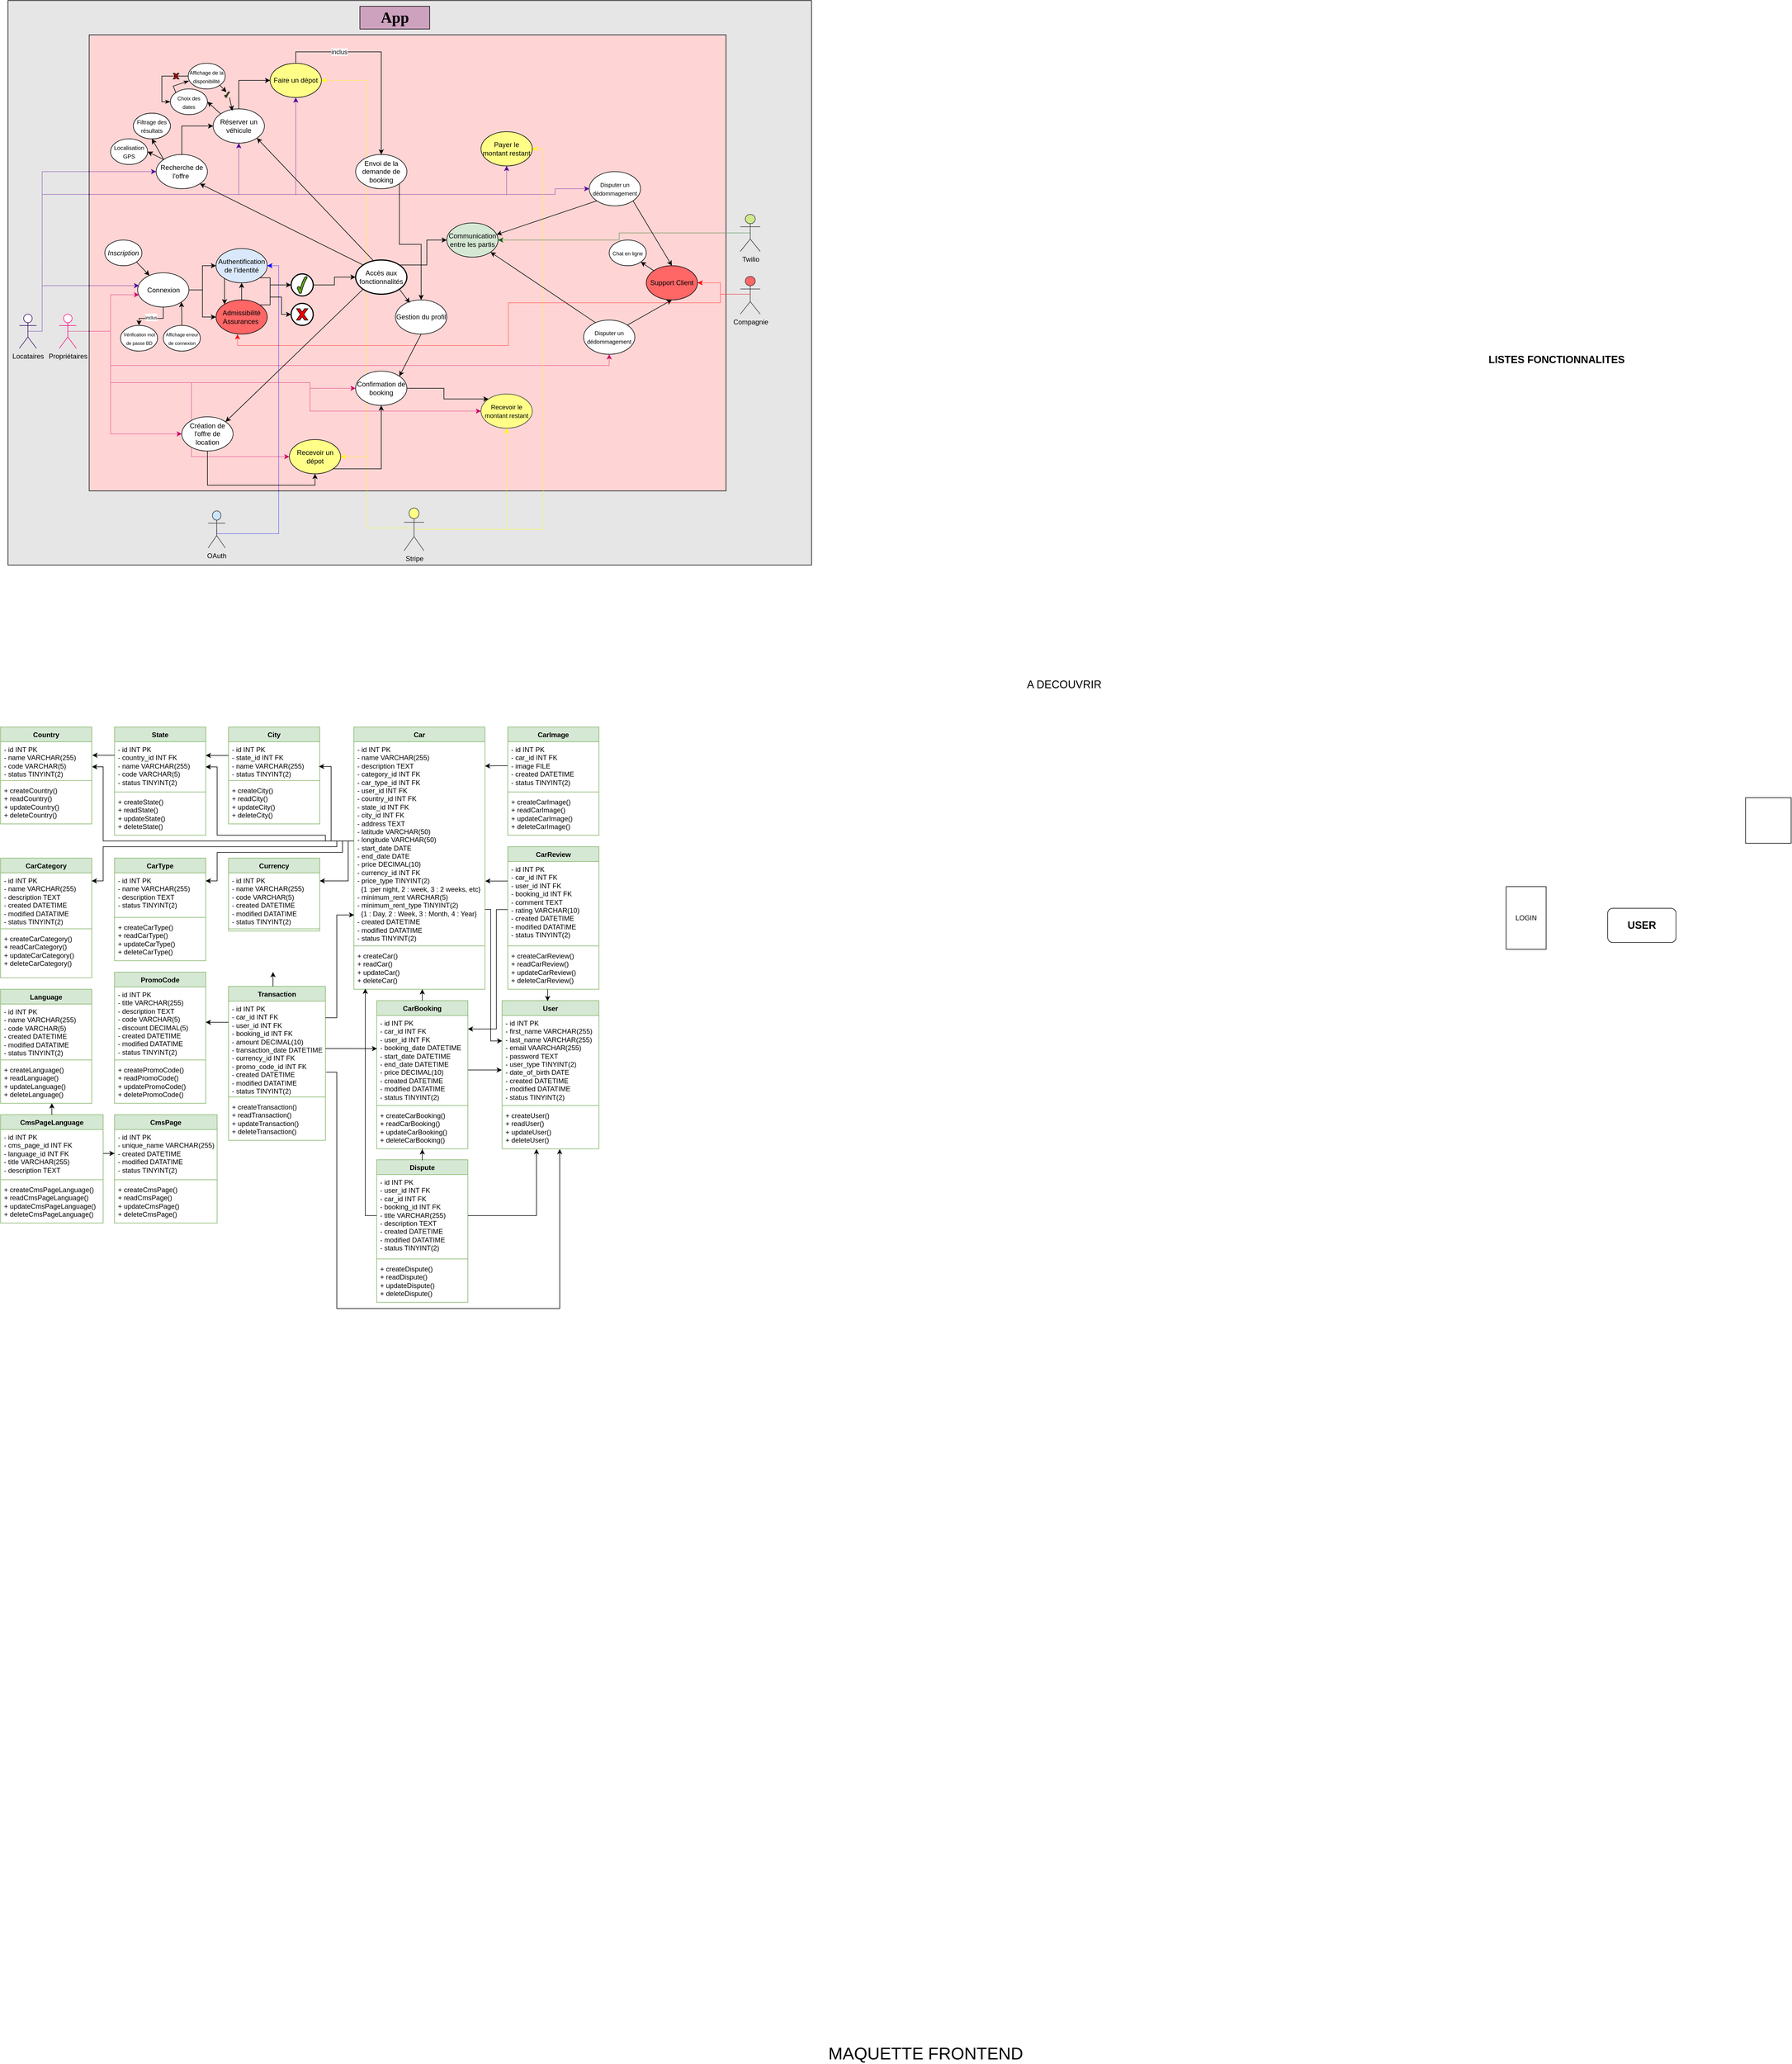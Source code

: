 <mxfile version="24.4.13" type="github">
  <diagram id="Byrdo3OI-UkdsElt1yLv" name="Page-1">
    <mxGraphModel dx="3585" dy="3119" grid="0" gridSize="10" guides="1" tooltips="1" connect="1" arrows="1" fold="1" page="1" pageScale="1" pageWidth="827" pageHeight="1169" math="0" shadow="0">
      <root>
        <mxCell id="0" />
        <mxCell id="1" parent="0" />
        <mxCell id="7rkJPAag-0rSzH9ly4Sl-14" value="Country" style="swimlane;fontStyle=1;align=center;verticalAlign=top;childLayout=stackLayout;horizontal=1;startSize=26;horizontalStack=0;resizeParent=1;resizeParentMax=0;resizeLast=0;collapsible=1;marginBottom=0;whiteSpace=wrap;html=1;fillColor=#d5e8d4;strokeColor=#82b366;" parent="1" vertex="1">
          <mxGeometry x="40" y="160" width="160" height="170" as="geometry" />
        </mxCell>
        <mxCell id="7rkJPAag-0rSzH9ly4Sl-15" value="&lt;div&gt;- id INT PK&lt;/div&gt;&lt;div&gt;- name VARCHAR(255)&lt;/div&gt;&lt;div&gt;- code VARCHAR(5)&lt;/div&gt;&lt;div&gt;- status TINYINT(2)&lt;/div&gt;&lt;div&gt;&lt;br&gt;&lt;/div&gt;" style="text;strokeColor=none;fillColor=none;align=left;verticalAlign=top;spacingLeft=4;spacingRight=4;overflow=hidden;rotatable=0;points=[[0,0.5],[1,0.5]];portConstraint=eastwest;whiteSpace=wrap;html=1;" parent="7rkJPAag-0rSzH9ly4Sl-14" vertex="1">
          <mxGeometry y="26" width="160" height="64" as="geometry" />
        </mxCell>
        <mxCell id="7rkJPAag-0rSzH9ly4Sl-16" value="" style="line;strokeWidth=1;fillColor=none;align=left;verticalAlign=middle;spacingTop=-1;spacingLeft=3;spacingRight=3;rotatable=0;labelPosition=right;points=[];portConstraint=eastwest;strokeColor=inherit;" parent="7rkJPAag-0rSzH9ly4Sl-14" vertex="1">
          <mxGeometry y="90" width="160" height="8" as="geometry" />
        </mxCell>
        <mxCell id="7rkJPAag-0rSzH9ly4Sl-17" value="+ createCountry()&lt;div&gt;+ readCountry()&lt;/div&gt;&lt;div&gt;+ updateCountry()&lt;/div&gt;&lt;div&gt;+ deleteCountry()&lt;/div&gt;" style="text;strokeColor=none;fillColor=none;align=left;verticalAlign=top;spacingLeft=4;spacingRight=4;overflow=hidden;rotatable=0;points=[[0,0.5],[1,0.5]];portConstraint=eastwest;whiteSpace=wrap;html=1;" parent="7rkJPAag-0rSzH9ly4Sl-14" vertex="1">
          <mxGeometry y="98" width="160" height="72" as="geometry" />
        </mxCell>
        <mxCell id="7rkJPAag-0rSzH9ly4Sl-21" value="State" style="swimlane;fontStyle=1;align=center;verticalAlign=top;childLayout=stackLayout;horizontal=1;startSize=26;horizontalStack=0;resizeParent=1;resizeParentMax=0;resizeLast=0;collapsible=1;marginBottom=0;whiteSpace=wrap;html=1;fillColor=#d5e8d4;strokeColor=#82b366;" parent="1" vertex="1">
          <mxGeometry x="240" y="160" width="160" height="190" as="geometry">
            <mxRectangle x="254" y="160" width="100" height="30" as="alternateBounds" />
          </mxGeometry>
        </mxCell>
        <mxCell id="7rkJPAag-0rSzH9ly4Sl-22" value="&lt;div&gt;- id INT PK&lt;/div&gt;&lt;div&gt;-&amp;nbsp;country_id INT FK&lt;/div&gt;&lt;div&gt;-&amp;nbsp;name VARCHAR(255)&lt;/div&gt;&lt;div&gt;-&amp;nbsp;code VARCHAR(5)&lt;/div&gt;&lt;div&gt;- status TINYINT(2)&lt;/div&gt;&lt;div&gt;&lt;br&gt;&lt;/div&gt;" style="text;strokeColor=none;fillColor=none;align=left;verticalAlign=top;spacingLeft=4;spacingRight=4;overflow=hidden;rotatable=0;points=[[0,0.5],[1,0.5]];portConstraint=eastwest;whiteSpace=wrap;html=1;" parent="7rkJPAag-0rSzH9ly4Sl-21" vertex="1">
          <mxGeometry y="26" width="160" height="84" as="geometry" />
        </mxCell>
        <mxCell id="7rkJPAag-0rSzH9ly4Sl-23" value="" style="line;strokeWidth=1;fillColor=none;align=left;verticalAlign=middle;spacingTop=-1;spacingLeft=3;spacingRight=3;rotatable=0;labelPosition=right;points=[];portConstraint=eastwest;strokeColor=inherit;" parent="7rkJPAag-0rSzH9ly4Sl-21" vertex="1">
          <mxGeometry y="110" width="160" height="8" as="geometry" />
        </mxCell>
        <mxCell id="7rkJPAag-0rSzH9ly4Sl-24" value="+ createState()&lt;div&gt;+ readState()&lt;/div&gt;&lt;div&gt;+ updateState()&lt;/div&gt;&lt;div&gt;+ deleteState()&lt;/div&gt;" style="text;strokeColor=none;fillColor=none;align=left;verticalAlign=top;spacingLeft=4;spacingRight=4;overflow=hidden;rotatable=0;points=[[0,0.5],[1,0.5]];portConstraint=eastwest;whiteSpace=wrap;html=1;" parent="7rkJPAag-0rSzH9ly4Sl-21" vertex="1">
          <mxGeometry y="118" width="160" height="72" as="geometry" />
        </mxCell>
        <mxCell id="7rkJPAag-0rSzH9ly4Sl-26" value="City" style="swimlane;fontStyle=1;align=center;verticalAlign=top;childLayout=stackLayout;horizontal=1;startSize=26;horizontalStack=0;resizeParent=1;resizeParentMax=0;resizeLast=0;collapsible=1;marginBottom=0;whiteSpace=wrap;html=1;fillColor=#d5e8d4;strokeColor=#82b366;" parent="1" vertex="1">
          <mxGeometry x="440" y="160" width="160" height="170" as="geometry" />
        </mxCell>
        <mxCell id="7rkJPAag-0rSzH9ly4Sl-27" value="&lt;div&gt;- id INT PK&lt;/div&gt;&lt;div&gt;&lt;span style=&quot;background-color: initial;&quot;&gt;-&lt;/span&gt;&lt;span style=&quot;background-color: initial;&quot;&gt;&amp;nbsp;&lt;/span&gt;state_id INT FK&lt;/div&gt;&lt;div&gt;&lt;span style=&quot;background-color: initial;&quot;&gt;-&lt;/span&gt;&lt;span style=&quot;background-color: initial;&quot;&gt;&amp;nbsp;&lt;/span&gt;name VARCHAR(255)&lt;/div&gt;&lt;div&gt;&lt;span style=&quot;background-color: initial;&quot;&gt;-&lt;/span&gt;&lt;span style=&quot;background-color: initial;&quot;&gt;&amp;nbsp;&lt;/span&gt;status TINYINT(2)&lt;/div&gt;&lt;div&gt;&lt;br&gt;&lt;/div&gt;" style="text;strokeColor=none;fillColor=none;align=left;verticalAlign=top;spacingLeft=4;spacingRight=4;overflow=hidden;rotatable=0;points=[[0,0.5],[1,0.5]];portConstraint=eastwest;whiteSpace=wrap;html=1;" parent="7rkJPAag-0rSzH9ly4Sl-26" vertex="1">
          <mxGeometry y="26" width="160" height="64" as="geometry" />
        </mxCell>
        <mxCell id="7rkJPAag-0rSzH9ly4Sl-28" value="" style="line;strokeWidth=1;fillColor=none;align=left;verticalAlign=middle;spacingTop=-1;spacingLeft=3;spacingRight=3;rotatable=0;labelPosition=right;points=[];portConstraint=eastwest;strokeColor=inherit;" parent="7rkJPAag-0rSzH9ly4Sl-26" vertex="1">
          <mxGeometry y="90" width="160" height="8" as="geometry" />
        </mxCell>
        <mxCell id="7rkJPAag-0rSzH9ly4Sl-29" value="+ createCity()&lt;div&gt;+ readCity()&lt;/div&gt;&lt;div&gt;+ updateCity()&lt;/div&gt;&lt;div&gt;+ deleteCity()&lt;/div&gt;" style="text;strokeColor=none;fillColor=none;align=left;verticalAlign=top;spacingLeft=4;spacingRight=4;overflow=hidden;rotatable=0;points=[[0,0.5],[1,0.5]];portConstraint=eastwest;whiteSpace=wrap;html=1;" parent="7rkJPAag-0rSzH9ly4Sl-26" vertex="1">
          <mxGeometry y="98" width="160" height="72" as="geometry" />
        </mxCell>
        <mxCell id="hkhMUsUgjGcnJoiIk7ua-1" value="CarCategory" style="swimlane;fontStyle=1;align=center;verticalAlign=top;childLayout=stackLayout;horizontal=1;startSize=26;horizontalStack=0;resizeParent=1;resizeParentMax=0;resizeLast=0;collapsible=1;marginBottom=0;whiteSpace=wrap;html=1;fillColor=#d5e8d4;strokeColor=#82b366;" parent="1" vertex="1">
          <mxGeometry x="40" y="390" width="160" height="210" as="geometry" />
        </mxCell>
        <mxCell id="hkhMUsUgjGcnJoiIk7ua-2" value="&lt;div&gt;- id INT PK&lt;/div&gt;&lt;div&gt;&lt;span style=&quot;background-color: initial;&quot;&gt;-&lt;/span&gt;&lt;span style=&quot;background-color: initial;&quot;&gt;&amp;nbsp;&lt;/span&gt;name VARCHAR(255)&lt;/div&gt;&lt;div&gt;&lt;span style=&quot;background-color: initial;&quot;&gt;-&lt;/span&gt;&lt;span style=&quot;background-color: initial;&quot;&gt;&amp;nbsp;&lt;/span&gt;description TEXT&lt;/div&gt;&lt;div&gt;&lt;span style=&quot;background-color: initial;&quot;&gt;-&lt;/span&gt;&lt;span style=&quot;background-color: initial;&quot;&gt;&amp;nbsp;&lt;/span&gt;created DATETIME&lt;/div&gt;&lt;div&gt;&lt;span style=&quot;background-color: initial;&quot;&gt;-&lt;/span&gt;&lt;span style=&quot;background-color: initial;&quot;&gt;&amp;nbsp;&lt;/span&gt;modified DATATIME&lt;/div&gt;&lt;div&gt;&lt;span style=&quot;background-color: initial;&quot;&gt;-&lt;/span&gt;&lt;span style=&quot;background-color: initial;&quot;&gt;&amp;nbsp;&lt;/span&gt;status TINYINT(2)&lt;/div&gt;&lt;div&gt;&lt;br&gt;&lt;/div&gt;" style="text;strokeColor=none;fillColor=none;align=left;verticalAlign=top;spacingLeft=4;spacingRight=4;overflow=hidden;rotatable=0;points=[[0,0.5],[1,0.5]];portConstraint=eastwest;whiteSpace=wrap;html=1;" parent="hkhMUsUgjGcnJoiIk7ua-1" vertex="1">
          <mxGeometry y="26" width="160" height="94" as="geometry" />
        </mxCell>
        <mxCell id="hkhMUsUgjGcnJoiIk7ua-3" value="" style="line;strokeWidth=1;fillColor=none;align=left;verticalAlign=middle;spacingTop=-1;spacingLeft=3;spacingRight=3;rotatable=0;labelPosition=right;points=[];portConstraint=eastwest;strokeColor=inherit;" parent="hkhMUsUgjGcnJoiIk7ua-1" vertex="1">
          <mxGeometry y="120" width="160" height="8" as="geometry" />
        </mxCell>
        <mxCell id="hkhMUsUgjGcnJoiIk7ua-4" value="+ createCarCategory()&lt;div&gt;+ readCarCategory()&lt;/div&gt;&lt;div&gt;+ updateCarCategory()&lt;/div&gt;&lt;div&gt;+ deleteCarCategory()&lt;/div&gt;" style="text;strokeColor=none;fillColor=none;align=left;verticalAlign=top;spacingLeft=4;spacingRight=4;overflow=hidden;rotatable=0;points=[[0,0.5],[1,0.5]];portConstraint=eastwest;whiteSpace=wrap;html=1;" parent="hkhMUsUgjGcnJoiIk7ua-1" vertex="1">
          <mxGeometry y="128" width="160" height="82" as="geometry" />
        </mxCell>
        <mxCell id="hkhMUsUgjGcnJoiIk7ua-5" value="CarType" style="swimlane;fontStyle=1;align=center;verticalAlign=top;childLayout=stackLayout;horizontal=1;startSize=26;horizontalStack=0;resizeParent=1;resizeParentMax=0;resizeLast=0;collapsible=1;marginBottom=0;whiteSpace=wrap;html=1;fillColor=#d5e8d4;strokeColor=#82b366;" parent="1" vertex="1">
          <mxGeometry x="240" y="390" width="160" height="180" as="geometry" />
        </mxCell>
        <mxCell id="hkhMUsUgjGcnJoiIk7ua-6" value="&lt;div&gt;- id INT PK&lt;/div&gt;&lt;div&gt;&lt;span style=&quot;background-color: initial;&quot;&gt;-&lt;/span&gt;&lt;span style=&quot;background-color: initial;&quot;&gt;&amp;nbsp;&lt;/span&gt;name VARCHAR(255)&lt;/div&gt;&lt;div&gt;&lt;span style=&quot;background-color: initial;&quot;&gt;-&lt;/span&gt;&lt;span style=&quot;background-color: initial;&quot;&gt;&amp;nbsp;&lt;/span&gt;description TEXT&lt;/div&gt;&lt;div&gt;&lt;span style=&quot;background-color: initial;&quot;&gt;-&lt;/span&gt;&lt;span style=&quot;background-color: initial;&quot;&gt;&amp;nbsp;&lt;/span&gt;status TINYINT(2)&lt;/div&gt;&lt;div&gt;&lt;br&gt;&lt;/div&gt;" style="text;strokeColor=none;fillColor=none;align=left;verticalAlign=top;spacingLeft=4;spacingRight=4;overflow=hidden;rotatable=0;points=[[0,0.5],[1,0.5]];portConstraint=eastwest;whiteSpace=wrap;html=1;" parent="hkhMUsUgjGcnJoiIk7ua-5" vertex="1">
          <mxGeometry y="26" width="160" height="74" as="geometry" />
        </mxCell>
        <mxCell id="hkhMUsUgjGcnJoiIk7ua-7" value="" style="line;strokeWidth=1;fillColor=none;align=left;verticalAlign=middle;spacingTop=-1;spacingLeft=3;spacingRight=3;rotatable=0;labelPosition=right;points=[];portConstraint=eastwest;strokeColor=inherit;" parent="hkhMUsUgjGcnJoiIk7ua-5" vertex="1">
          <mxGeometry y="100" width="160" height="8" as="geometry" />
        </mxCell>
        <mxCell id="hkhMUsUgjGcnJoiIk7ua-8" value="+ createCarType()&lt;div&gt;+ readCarType()&lt;/div&gt;&lt;div&gt;+ updateCarType()&lt;/div&gt;&lt;div&gt;+ deleteCarType()&lt;/div&gt;" style="text;strokeColor=none;fillColor=none;align=left;verticalAlign=top;spacingLeft=4;spacingRight=4;overflow=hidden;rotatable=0;points=[[0,0.5],[1,0.5]];portConstraint=eastwest;whiteSpace=wrap;html=1;" parent="hkhMUsUgjGcnJoiIk7ua-5" vertex="1">
          <mxGeometry y="108" width="160" height="72" as="geometry" />
        </mxCell>
        <mxCell id="hkhMUsUgjGcnJoiIk7ua-9" value="Language" style="swimlane;fontStyle=1;align=center;verticalAlign=top;childLayout=stackLayout;horizontal=1;startSize=26;horizontalStack=0;resizeParent=1;resizeParentMax=0;resizeLast=0;collapsible=1;marginBottom=0;whiteSpace=wrap;html=1;fillColor=#d5e8d4;strokeColor=#82b366;" parent="1" vertex="1">
          <mxGeometry x="40" y="620" width="160" height="200" as="geometry" />
        </mxCell>
        <mxCell id="hkhMUsUgjGcnJoiIk7ua-10" value="&lt;div&gt;- id INT PK&lt;/div&gt;&lt;div&gt;&lt;span style=&quot;background-color: initial;&quot;&gt;-&lt;/span&gt;&lt;span style=&quot;background-color: initial;&quot;&gt;&amp;nbsp;&lt;/span&gt;name VARCHAR(255)&lt;/div&gt;&lt;div&gt;&lt;span style=&quot;background-color: initial;&quot;&gt;-&lt;/span&gt;&lt;span style=&quot;background-color: initial;&quot;&gt;&amp;nbsp;&lt;/span&gt;code VARCHAR(5)&lt;/div&gt;&lt;div&gt;&lt;span style=&quot;background-color: initial;&quot;&gt;-&lt;/span&gt;&lt;span style=&quot;background-color: initial;&quot;&gt;&amp;nbsp;&lt;/span&gt;created DATETIME&lt;/div&gt;&lt;div&gt;&lt;span style=&quot;background-color: initial;&quot;&gt;-&lt;/span&gt;&lt;span style=&quot;background-color: initial;&quot;&gt;&amp;nbsp;&lt;/span&gt;modified DATATIME&lt;/div&gt;&lt;div&gt;&lt;span style=&quot;background-color: initial;&quot;&gt;-&lt;/span&gt;&lt;span style=&quot;background-color: initial;&quot;&gt;&amp;nbsp;&lt;/span&gt;status TINYINT(2)&lt;/div&gt;&lt;div&gt;&lt;br&gt;&lt;/div&gt;" style="text;strokeColor=none;fillColor=none;align=left;verticalAlign=top;spacingLeft=4;spacingRight=4;overflow=hidden;rotatable=0;points=[[0,0.5],[1,0.5]];portConstraint=eastwest;whiteSpace=wrap;html=1;" parent="hkhMUsUgjGcnJoiIk7ua-9" vertex="1">
          <mxGeometry y="26" width="160" height="94" as="geometry" />
        </mxCell>
        <mxCell id="hkhMUsUgjGcnJoiIk7ua-11" value="" style="line;strokeWidth=1;fillColor=none;align=left;verticalAlign=middle;spacingTop=-1;spacingLeft=3;spacingRight=3;rotatable=0;labelPosition=right;points=[];portConstraint=eastwest;strokeColor=inherit;" parent="hkhMUsUgjGcnJoiIk7ua-9" vertex="1">
          <mxGeometry y="120" width="160" height="8" as="geometry" />
        </mxCell>
        <mxCell id="hkhMUsUgjGcnJoiIk7ua-12" value="+ createLanguage()&lt;div&gt;+ readLanguage()&lt;/div&gt;&lt;div&gt;+ updateLanguage()&lt;/div&gt;&lt;div&gt;+ deleteLanguage()&lt;/div&gt;" style="text;strokeColor=none;fillColor=none;align=left;verticalAlign=top;spacingLeft=4;spacingRight=4;overflow=hidden;rotatable=0;points=[[0,0.5],[1,0.5]];portConstraint=eastwest;whiteSpace=wrap;html=1;" parent="hkhMUsUgjGcnJoiIk7ua-9" vertex="1">
          <mxGeometry y="128" width="160" height="72" as="geometry" />
        </mxCell>
        <mxCell id="hkhMUsUgjGcnJoiIk7ua-13" value="Currency" style="swimlane;fontStyle=1;align=center;verticalAlign=top;childLayout=stackLayout;horizontal=1;startSize=26;horizontalStack=0;resizeParent=1;resizeParentMax=0;resizeLast=0;collapsible=1;marginBottom=0;whiteSpace=wrap;html=1;fillColor=#d5e8d4;strokeColor=#82b366;" parent="1" vertex="1">
          <mxGeometry x="440" y="390" width="160" height="128" as="geometry" />
        </mxCell>
        <mxCell id="hkhMUsUgjGcnJoiIk7ua-14" value="&lt;div&gt;- id INT PK&lt;/div&gt;&lt;div&gt;&lt;span style=&quot;background-color: initial;&quot;&gt;-&lt;/span&gt;&lt;span style=&quot;background-color: initial;&quot;&gt;&amp;nbsp;&lt;/span&gt;name VARCHAR(255)&lt;/div&gt;&lt;div&gt;&lt;span style=&quot;background-color: initial;&quot;&gt;-&lt;/span&gt;&lt;span style=&quot;background-color: initial;&quot;&gt;&amp;nbsp;&lt;/span&gt;code VARCHAR(5)&lt;/div&gt;&lt;div&gt;&lt;span style=&quot;background-color: initial;&quot;&gt;-&lt;/span&gt;&lt;span style=&quot;background-color: initial;&quot;&gt;&amp;nbsp;&lt;/span&gt;created DATETIME&lt;/div&gt;&lt;div&gt;&lt;span style=&quot;background-color: initial;&quot;&gt;-&lt;/span&gt;&lt;span style=&quot;background-color: initial;&quot;&gt;&amp;nbsp;&lt;/span&gt;modified DATATIME&lt;/div&gt;&lt;div&gt;&lt;span style=&quot;background-color: initial;&quot;&gt;-&lt;/span&gt;&lt;span style=&quot;background-color: initial;&quot;&gt;&amp;nbsp;&lt;/span&gt;status TINYINT(2)&lt;/div&gt;&lt;div&gt;&lt;br&gt;&lt;/div&gt;" style="text;strokeColor=none;fillColor=none;align=left;verticalAlign=top;spacingLeft=4;spacingRight=4;overflow=hidden;rotatable=0;points=[[0,0.5],[1,0.5]];portConstraint=eastwest;whiteSpace=wrap;html=1;" parent="hkhMUsUgjGcnJoiIk7ua-13" vertex="1">
          <mxGeometry y="26" width="160" height="94" as="geometry" />
        </mxCell>
        <mxCell id="hkhMUsUgjGcnJoiIk7ua-15" value="" style="line;strokeWidth=1;fillColor=none;align=left;verticalAlign=middle;spacingTop=-1;spacingLeft=3;spacingRight=3;rotatable=0;labelPosition=right;points=[];portConstraint=eastwest;strokeColor=inherit;" parent="hkhMUsUgjGcnJoiIk7ua-13" vertex="1">
          <mxGeometry y="120" width="160" height="8" as="geometry" />
        </mxCell>
        <mxCell id="hkhMUsUgjGcnJoiIk7ua-17" value="PromoCode" style="swimlane;fontStyle=1;align=center;verticalAlign=top;childLayout=stackLayout;horizontal=1;startSize=26;horizontalStack=0;resizeParent=1;resizeParentMax=0;resizeLast=0;collapsible=1;marginBottom=0;whiteSpace=wrap;html=1;fillColor=#d5e8d4;strokeColor=#82b366;" parent="1" vertex="1">
          <mxGeometry x="240" y="590" width="160" height="230" as="geometry" />
        </mxCell>
        <mxCell id="hkhMUsUgjGcnJoiIk7ua-18" value="&lt;div&gt;- id INT PK&lt;/div&gt;&lt;div&gt;&lt;span style=&quot;background-color: initial;&quot;&gt;-&lt;/span&gt;&lt;span style=&quot;background-color: initial;&quot;&gt;&amp;nbsp;&lt;/span&gt;title VARCHAR(255)&lt;/div&gt;&lt;div&gt;&lt;span style=&quot;background-color: initial;&quot;&gt;-&lt;/span&gt;&lt;span style=&quot;background-color: initial;&quot;&gt;&amp;nbsp;&lt;/span&gt;description TEXT&lt;/div&gt;&lt;div&gt;&lt;span style=&quot;background-color: initial;&quot;&gt;-&lt;/span&gt;&lt;span style=&quot;background-color: initial;&quot;&gt;&amp;nbsp;&lt;/span&gt;code VARCHAR(5)&lt;/div&gt;&lt;div&gt;&lt;span style=&quot;background-color: initial;&quot;&gt;-&lt;/span&gt;&lt;span style=&quot;background-color: initial;&quot;&gt;&amp;nbsp;&lt;/span&gt;discount DECIMAL(5)&lt;/div&gt;&lt;div&gt;&lt;span style=&quot;background-color: initial;&quot;&gt;-&lt;/span&gt;&lt;span style=&quot;background-color: initial;&quot;&gt;&amp;nbsp;&lt;/span&gt;created DATETIME&lt;/div&gt;&lt;div&gt;&lt;span style=&quot;background-color: initial;&quot;&gt;-&lt;/span&gt;&lt;span style=&quot;background-color: initial;&quot;&gt;&amp;nbsp;&lt;/span&gt;modified DATATIME&lt;/div&gt;&lt;div&gt;&lt;span style=&quot;background-color: initial;&quot;&gt;-&lt;/span&gt;&lt;span style=&quot;background-color: initial;&quot;&gt;&amp;nbsp;&lt;/span&gt;status TINYINT(2)&lt;/div&gt;&lt;div&gt;&lt;br&gt;&lt;/div&gt;" style="text;strokeColor=none;fillColor=none;align=left;verticalAlign=top;spacingLeft=4;spacingRight=4;overflow=hidden;rotatable=0;points=[[0,0.5],[1,0.5]];portConstraint=eastwest;whiteSpace=wrap;html=1;" parent="hkhMUsUgjGcnJoiIk7ua-17" vertex="1">
          <mxGeometry y="26" width="160" height="124" as="geometry" />
        </mxCell>
        <mxCell id="hkhMUsUgjGcnJoiIk7ua-19" value="" style="line;strokeWidth=1;fillColor=none;align=left;verticalAlign=middle;spacingTop=-1;spacingLeft=3;spacingRight=3;rotatable=0;labelPosition=right;points=[];portConstraint=eastwest;strokeColor=inherit;" parent="hkhMUsUgjGcnJoiIk7ua-17" vertex="1">
          <mxGeometry y="150" width="160" height="8" as="geometry" />
        </mxCell>
        <mxCell id="hkhMUsUgjGcnJoiIk7ua-20" value="+ createPromoCode()&lt;div&gt;+ readPromoCode()&lt;/div&gt;&lt;div&gt;+ updatePromoCode()&lt;/div&gt;&lt;div&gt;+ deletePromoCode()&lt;/div&gt;" style="text;strokeColor=none;fillColor=none;align=left;verticalAlign=top;spacingLeft=4;spacingRight=4;overflow=hidden;rotatable=0;points=[[0,0.5],[1,0.5]];portConstraint=eastwest;whiteSpace=wrap;html=1;" parent="hkhMUsUgjGcnJoiIk7ua-17" vertex="1">
          <mxGeometry y="158" width="160" height="72" as="geometry" />
        </mxCell>
        <mxCell id="hkhMUsUgjGcnJoiIk7ua-21" value="Dispute" style="swimlane;fontStyle=1;align=center;verticalAlign=top;childLayout=stackLayout;horizontal=1;startSize=26;horizontalStack=0;resizeParent=1;resizeParentMax=0;resizeLast=0;collapsible=1;marginBottom=0;whiteSpace=wrap;html=1;fillColor=#d5e8d4;strokeColor=#82b366;" parent="1" vertex="1">
          <mxGeometry x="700" y="919" width="160" height="250" as="geometry" />
        </mxCell>
        <mxCell id="hkhMUsUgjGcnJoiIk7ua-22" value="&lt;div&gt;- id INT PK&lt;/div&gt;&lt;div&gt;&lt;span style=&quot;background-color: initial;&quot;&gt;-&lt;/span&gt;&lt;span style=&quot;background-color: initial;&quot;&gt;&amp;nbsp;&lt;/span&gt;user_id INT FK&lt;/div&gt;&lt;div&gt;&lt;span style=&quot;background-color: initial;&quot;&gt;-&lt;/span&gt;&lt;span style=&quot;background-color: initial;&quot;&gt;&amp;nbsp;&lt;/span&gt;car_id INT FK&lt;/div&gt;&lt;div&gt;&lt;span style=&quot;background-color: initial;&quot;&gt;-&lt;/span&gt;&lt;span style=&quot;background-color: initial;&quot;&gt;&amp;nbsp;&lt;/span&gt;booking_id INT FK&lt;/div&gt;&lt;div&gt;&lt;span style=&quot;background-color: initial;&quot;&gt;-&lt;/span&gt;&lt;span style=&quot;background-color: initial;&quot;&gt;&amp;nbsp;&lt;/span&gt;title VARCHAR(255)&lt;/div&gt;&lt;div&gt;&lt;span style=&quot;background-color: initial;&quot;&gt;-&lt;/span&gt;&lt;span style=&quot;background-color: initial;&quot;&gt;&amp;nbsp;&lt;/span&gt;description TEXT&lt;/div&gt;&lt;div&gt;&lt;span style=&quot;background-color: initial;&quot;&gt;-&lt;/span&gt;&lt;span style=&quot;background-color: initial;&quot;&gt;&amp;nbsp;&lt;/span&gt;created DATETIME&lt;/div&gt;&lt;div&gt;&lt;span style=&quot;background-color: initial;&quot;&gt;-&lt;/span&gt;&lt;span style=&quot;background-color: initial;&quot;&gt;&amp;nbsp;&lt;/span&gt;modified DATATIME&lt;/div&gt;&lt;div&gt;&lt;span style=&quot;background-color: initial;&quot;&gt;-&lt;/span&gt;&lt;span style=&quot;background-color: initial;&quot;&gt;&amp;nbsp;&lt;/span&gt;status TINYINT(2)&lt;/div&gt;&lt;div&gt;&lt;br&gt;&lt;/div&gt;" style="text;strokeColor=none;fillColor=none;align=left;verticalAlign=top;spacingLeft=4;spacingRight=4;overflow=hidden;rotatable=0;points=[[0,0.5],[1,0.5]];portConstraint=eastwest;whiteSpace=wrap;html=1;" parent="hkhMUsUgjGcnJoiIk7ua-21" vertex="1">
          <mxGeometry y="26" width="160" height="144" as="geometry" />
        </mxCell>
        <mxCell id="hkhMUsUgjGcnJoiIk7ua-23" value="" style="line;strokeWidth=1;fillColor=none;align=left;verticalAlign=middle;spacingTop=-1;spacingLeft=3;spacingRight=3;rotatable=0;labelPosition=right;points=[];portConstraint=eastwest;strokeColor=inherit;" parent="hkhMUsUgjGcnJoiIk7ua-21" vertex="1">
          <mxGeometry y="170" width="160" height="8" as="geometry" />
        </mxCell>
        <mxCell id="hkhMUsUgjGcnJoiIk7ua-24" value="+ createDispute()&lt;div&gt;+ readDispute()&lt;/div&gt;&lt;div&gt;+ updateDispute()&lt;/div&gt;&lt;div&gt;+ deleteDispute()&lt;/div&gt;" style="text;strokeColor=none;fillColor=none;align=left;verticalAlign=top;spacingLeft=4;spacingRight=4;overflow=hidden;rotatable=0;points=[[0,0.5],[1,0.5]];portConstraint=eastwest;whiteSpace=wrap;html=1;" parent="hkhMUsUgjGcnJoiIk7ua-21" vertex="1">
          <mxGeometry y="178" width="160" height="72" as="geometry" />
        </mxCell>
        <mxCell id="hkhMUsUgjGcnJoiIk7ua-25" value="Car" style="swimlane;fontStyle=1;align=center;verticalAlign=top;childLayout=stackLayout;horizontal=1;startSize=26;horizontalStack=0;resizeParent=1;resizeParentMax=0;resizeLast=0;collapsible=1;marginBottom=0;whiteSpace=wrap;html=1;fillColor=#d5e8d4;strokeColor=#82b366;" parent="1" vertex="1">
          <mxGeometry x="660" y="160" width="230" height="460" as="geometry" />
        </mxCell>
        <mxCell id="hkhMUsUgjGcnJoiIk7ua-26" value="&lt;div&gt;- id INT PK&lt;/div&gt;&lt;div&gt;&lt;span style=&quot;background-color: initial;&quot;&gt;-&lt;/span&gt;&lt;span style=&quot;background-color: initial;&quot;&gt;&amp;nbsp;&lt;/span&gt;name VARCHAR(255)&lt;/div&gt;&lt;div&gt;&lt;span style=&quot;background-color: initial;&quot;&gt;-&lt;/span&gt;&lt;span style=&quot;background-color: initial;&quot;&gt;&amp;nbsp;&lt;/span&gt;description TEXT&lt;/div&gt;&lt;div&gt;&lt;span style=&quot;background-color: initial;&quot;&gt;-&lt;/span&gt;&lt;span style=&quot;background-color: initial;&quot;&gt;&amp;nbsp;&lt;/span&gt;category_id INT FK&lt;/div&gt;&lt;div&gt;&lt;span style=&quot;background-color: initial;&quot;&gt;-&lt;/span&gt;&lt;span style=&quot;background-color: initial;&quot;&gt;&amp;nbsp;&lt;/span&gt;car_type_id INT FK&lt;/div&gt;&lt;div&gt;&lt;span style=&quot;background-color: initial;&quot;&gt;-&lt;/span&gt;&lt;span style=&quot;background-color: initial;&quot;&gt;&amp;nbsp;&lt;/span&gt;user_id INT FK&lt;/div&gt;&lt;div&gt;&lt;span style=&quot;background-color: initial;&quot;&gt;-&lt;/span&gt;&lt;span style=&quot;background-color: initial;&quot;&gt;&amp;nbsp;&lt;/span&gt;country_id INT FK&lt;/div&gt;&lt;div&gt;&lt;span style=&quot;background-color: initial;&quot;&gt;-&lt;/span&gt;&lt;span style=&quot;background-color: initial;&quot;&gt;&amp;nbsp;&lt;/span&gt;state_id INT FK&lt;/div&gt;&lt;div&gt;&lt;span style=&quot;background-color: initial;&quot;&gt;-&lt;/span&gt;&lt;span style=&quot;background-color: initial;&quot;&gt;&amp;nbsp;&lt;/span&gt;city_id INT FK&lt;/div&gt;&lt;div&gt;&lt;span style=&quot;background-color: initial;&quot;&gt;-&lt;/span&gt;&lt;span style=&quot;background-color: initial;&quot;&gt;&amp;nbsp;&lt;/span&gt;address TEXT&lt;/div&gt;&lt;div&gt;&lt;span style=&quot;background-color: initial;&quot;&gt;-&lt;/span&gt;&lt;span style=&quot;background-color: initial;&quot;&gt;&amp;nbsp;&lt;/span&gt;latitude VARCHAR(50)&lt;/div&gt;&lt;div&gt;&lt;span style=&quot;background-color: initial;&quot;&gt;-&lt;/span&gt;&lt;span style=&quot;background-color: initial;&quot;&gt;&amp;nbsp;&lt;/span&gt;longitude VARCHAR(50)&lt;/div&gt;&lt;div&gt;&lt;span style=&quot;background-color: initial;&quot;&gt;-&lt;/span&gt;&lt;span style=&quot;background-color: initial;&quot;&gt;&amp;nbsp;&lt;/span&gt;start_date DATE&lt;/div&gt;&lt;div&gt;&lt;span style=&quot;background-color: initial;&quot;&gt;-&lt;/span&gt;&lt;span style=&quot;background-color: initial;&quot;&gt;&amp;nbsp;&lt;/span&gt;end_date DATE&lt;/div&gt;&lt;div&gt;&lt;span style=&quot;background-color: initial;&quot;&gt;-&lt;/span&gt;&lt;span style=&quot;background-color: initial;&quot;&gt;&amp;nbsp;&lt;/span&gt;price DECIMAL(10)&lt;/div&gt;&lt;div&gt;&lt;span style=&quot;background-color: initial;&quot;&gt;-&lt;/span&gt;&lt;span style=&quot;background-color: initial;&quot;&gt;&amp;nbsp;&lt;/span&gt;currency_id INT FK&lt;/div&gt;&lt;div&gt;&lt;span style=&quot;background-color: initial;&quot;&gt;-&lt;/span&gt;&lt;span style=&quot;background-color: initial;&quot;&gt;&amp;nbsp;&lt;/span&gt;price_type TINYINT(2)&lt;/div&gt;&lt;div&gt;&lt;span style=&quot;background-color: initial;&quot;&gt;&amp;nbsp;&amp;nbsp;&lt;/span&gt;{1 :per night, 2 : week, 3 : 2 weeks, etc}&lt;/div&gt;&lt;div&gt;&lt;span style=&quot;background-color: initial;&quot;&gt;-&lt;/span&gt;&lt;span style=&quot;background-color: initial;&quot;&gt;&amp;nbsp;&lt;/span&gt;minimum_rent VARCHAR(5)&lt;/div&gt;&lt;div&gt;&lt;span style=&quot;background-color: initial;&quot;&gt;-&lt;/span&gt;&lt;span style=&quot;background-color: initial;&quot;&gt;&amp;nbsp;&lt;/span&gt;minimum_rent_type TINYINT(2)&lt;/div&gt;&lt;div&gt;&amp;nbsp; {1 : Day, 2 : Week, 3 : Month, 4 : Year}&lt;/div&gt;&lt;div&gt;&lt;span style=&quot;background-color: initial;&quot;&gt;-&lt;/span&gt;&lt;span style=&quot;background-color: initial;&quot;&gt;&amp;nbsp;&lt;/span&gt;created DATETIME&lt;/div&gt;&lt;div&gt;&lt;span style=&quot;background-color: initial;&quot;&gt;-&lt;/span&gt;&lt;span style=&quot;background-color: initial;&quot;&gt;&amp;nbsp;&lt;/span&gt;modified DATATIME&lt;/div&gt;&lt;div&gt;&lt;span style=&quot;background-color: initial;&quot;&gt;-&lt;/span&gt;&lt;span style=&quot;background-color: initial;&quot;&gt;&amp;nbsp;&lt;/span&gt;status TINYINT(2)&lt;/div&gt;&lt;div&gt;&lt;br&gt;&lt;/div&gt;" style="text;strokeColor=none;fillColor=none;align=left;verticalAlign=top;spacingLeft=4;spacingRight=4;overflow=hidden;rotatable=0;points=[[0,0.5],[1,0.5]];portConstraint=eastwest;whiteSpace=wrap;html=1;" parent="hkhMUsUgjGcnJoiIk7ua-25" vertex="1">
          <mxGeometry y="26" width="230" height="354" as="geometry" />
        </mxCell>
        <mxCell id="hkhMUsUgjGcnJoiIk7ua-27" value="" style="line;strokeWidth=1;fillColor=none;align=left;verticalAlign=middle;spacingTop=-1;spacingLeft=3;spacingRight=3;rotatable=0;labelPosition=right;points=[];portConstraint=eastwest;strokeColor=inherit;" parent="hkhMUsUgjGcnJoiIk7ua-25" vertex="1">
          <mxGeometry y="380" width="230" height="8" as="geometry" />
        </mxCell>
        <mxCell id="hkhMUsUgjGcnJoiIk7ua-28" value="+ createCar()&lt;div&gt;+ readCar()&lt;/div&gt;&lt;div&gt;+ updateCar()&lt;/div&gt;&lt;div&gt;+ deleteCar()&lt;/div&gt;" style="text;strokeColor=none;fillColor=none;align=left;verticalAlign=top;spacingLeft=4;spacingRight=4;overflow=hidden;rotatable=0;points=[[0,0.5],[1,0.5]];portConstraint=eastwest;whiteSpace=wrap;html=1;" parent="hkhMUsUgjGcnJoiIk7ua-25" vertex="1">
          <mxGeometry y="388" width="230" height="72" as="geometry" />
        </mxCell>
        <mxCell id="hkhMUsUgjGcnJoiIk7ua-29" style="edgeStyle=orthogonalEdgeStyle;rounded=0;orthogonalLoop=1;jettySize=auto;html=1;exitX=1;exitY=0.5;exitDx=0;exitDy=0;" parent="hkhMUsUgjGcnJoiIk7ua-25" source="hkhMUsUgjGcnJoiIk7ua-26" target="hkhMUsUgjGcnJoiIk7ua-26" edge="1">
          <mxGeometry relative="1" as="geometry" />
        </mxCell>
        <mxCell id="hkhMUsUgjGcnJoiIk7ua-31" value="CarBooking" style="swimlane;fontStyle=1;align=center;verticalAlign=top;childLayout=stackLayout;horizontal=1;startSize=26;horizontalStack=0;resizeParent=1;resizeParentMax=0;resizeLast=0;collapsible=1;marginBottom=0;whiteSpace=wrap;html=1;fillColor=#d5e8d4;strokeColor=#82b366;" parent="1" vertex="1">
          <mxGeometry x="700" y="640" width="160" height="260" as="geometry" />
        </mxCell>
        <mxCell id="hkhMUsUgjGcnJoiIk7ua-32" value="&lt;div&gt;- id INT PK&lt;/div&gt;&lt;div&gt;&lt;span style=&quot;background-color: initial;&quot;&gt;-&lt;/span&gt;&lt;span style=&quot;background-color: initial;&quot;&gt;&amp;nbsp;&lt;/span&gt;car_id INT FK&lt;/div&gt;&lt;div&gt;&lt;span style=&quot;background-color: initial;&quot;&gt;-&lt;/span&gt;&lt;span style=&quot;background-color: initial;&quot;&gt;&amp;nbsp;&lt;/span&gt;user_id INT FK&lt;/div&gt;&lt;div&gt;&lt;span style=&quot;background-color: initial;&quot;&gt;-&lt;/span&gt;&lt;span style=&quot;background-color: initial;&quot;&gt;&amp;nbsp;&lt;/span&gt;booking_date DATETIME&lt;/div&gt;&lt;div&gt;&lt;span style=&quot;background-color: initial;&quot;&gt;-&lt;/span&gt;&lt;span style=&quot;background-color: initial;&quot;&gt;&amp;nbsp;&lt;/span&gt;start_date DATETIME&lt;/div&gt;&lt;div&gt;&lt;span style=&quot;background-color: initial;&quot;&gt;-&lt;/span&gt;&lt;span style=&quot;background-color: initial;&quot;&gt;&amp;nbsp;&lt;/span&gt;end_date DATETIME&lt;/div&gt;&lt;div&gt;&lt;span style=&quot;background-color: initial;&quot;&gt;-&lt;/span&gt;&lt;span style=&quot;background-color: initial;&quot;&gt;&amp;nbsp;&lt;/span&gt;price DECIMAL(10)&lt;/div&gt;&lt;div&gt;&lt;span style=&quot;background-color: initial;&quot;&gt;-&lt;/span&gt;&lt;span style=&quot;background-color: initial;&quot;&gt;&amp;nbsp;&lt;/span&gt;created DATETIME&lt;/div&gt;&lt;div&gt;&lt;span style=&quot;background-color: initial;&quot;&gt;-&lt;/span&gt;&lt;span style=&quot;background-color: initial;&quot;&gt;&amp;nbsp;&lt;/span&gt;modified DATATIME&lt;/div&gt;&lt;div&gt;&lt;span style=&quot;background-color: initial;&quot;&gt;-&lt;/span&gt;&lt;span style=&quot;background-color: initial;&quot;&gt;&amp;nbsp;&lt;/span&gt;status TINYINT(2)&lt;/div&gt;&lt;div&gt;&lt;br&gt;&lt;/div&gt;" style="text;strokeColor=none;fillColor=none;align=left;verticalAlign=top;spacingLeft=4;spacingRight=4;overflow=hidden;rotatable=0;points=[[0,0.5],[1,0.5]];portConstraint=eastwest;whiteSpace=wrap;html=1;" parent="hkhMUsUgjGcnJoiIk7ua-31" vertex="1">
          <mxGeometry y="26" width="160" height="154" as="geometry" />
        </mxCell>
        <mxCell id="hkhMUsUgjGcnJoiIk7ua-33" value="" style="line;strokeWidth=1;fillColor=none;align=left;verticalAlign=middle;spacingTop=-1;spacingLeft=3;spacingRight=3;rotatable=0;labelPosition=right;points=[];portConstraint=eastwest;strokeColor=inherit;" parent="hkhMUsUgjGcnJoiIk7ua-31" vertex="1">
          <mxGeometry y="180" width="160" height="8" as="geometry" />
        </mxCell>
        <mxCell id="hkhMUsUgjGcnJoiIk7ua-34" value="+ createCarBooking()&lt;div&gt;+ readCar&lt;span style=&quot;background-color: initial;&quot;&gt;Booking&lt;/span&gt;&lt;span style=&quot;background-color: initial;&quot;&gt;()&lt;/span&gt;&lt;/div&gt;&lt;div&gt;+ updateCar&lt;span style=&quot;background-color: initial;&quot;&gt;Booking&lt;/span&gt;&lt;span style=&quot;background-color: initial;&quot;&gt;()&lt;/span&gt;&lt;/div&gt;&lt;div&gt;+ deleteCar&lt;span style=&quot;background-color: initial;&quot;&gt;Booking&lt;/span&gt;&lt;span style=&quot;background-color: initial;&quot;&gt;()&lt;/span&gt;&lt;/div&gt;" style="text;strokeColor=none;fillColor=none;align=left;verticalAlign=top;spacingLeft=4;spacingRight=4;overflow=hidden;rotatable=0;points=[[0,0.5],[1,0.5]];portConstraint=eastwest;whiteSpace=wrap;html=1;" parent="hkhMUsUgjGcnJoiIk7ua-31" vertex="1">
          <mxGeometry y="188" width="160" height="72" as="geometry" />
        </mxCell>
        <mxCell id="hkhMUsUgjGcnJoiIk7ua-35" value="User" style="swimlane;fontStyle=1;align=center;verticalAlign=top;childLayout=stackLayout;horizontal=1;startSize=26;horizontalStack=0;resizeParent=1;resizeParentMax=0;resizeLast=0;collapsible=1;marginBottom=0;whiteSpace=wrap;html=1;fillColor=#d5e8d4;strokeColor=#82b366;" parent="1" vertex="1">
          <mxGeometry x="920" y="640" width="170" height="260" as="geometry" />
        </mxCell>
        <mxCell id="hkhMUsUgjGcnJoiIk7ua-36" value="&lt;div&gt;- id INT PK&lt;/div&gt;&lt;div&gt;&lt;span style=&quot;background-color: initial;&quot;&gt;-&lt;/span&gt;&lt;span style=&quot;background-color: initial;&quot;&gt;&amp;nbsp;&lt;/span&gt;first_name VARCHAR(255)&lt;/div&gt;&lt;div&gt;&lt;span style=&quot;background-color: initial;&quot;&gt;-&lt;/span&gt;&lt;span style=&quot;background-color: initial;&quot;&gt;&amp;nbsp;&lt;/span&gt;last_name VARCHAR(255)&lt;/div&gt;&lt;div&gt;&lt;span style=&quot;background-color: initial;&quot;&gt;-&lt;/span&gt;&lt;span style=&quot;background-color: initial;&quot;&gt;&amp;nbsp;&lt;/span&gt;email VAARCHAR(255)&lt;/div&gt;&lt;div&gt;&lt;span style=&quot;background-color: initial;&quot;&gt;-&lt;/span&gt;&lt;span style=&quot;background-color: initial;&quot;&gt;&amp;nbsp;&lt;/span&gt;password TEXT&lt;/div&gt;&lt;div&gt;&lt;span style=&quot;background-color: initial;&quot;&gt;-&lt;/span&gt;&lt;span style=&quot;background-color: initial;&quot;&gt;&amp;nbsp;&lt;/span&gt;user_type TINYINT(2)&lt;/div&gt;&lt;div&gt;&lt;span style=&quot;background-color: initial;&quot;&gt;-&lt;/span&gt;&lt;span style=&quot;background-color: initial;&quot;&gt;&amp;nbsp;&lt;/span&gt;date_of_birth DATE&lt;/div&gt;&lt;div&gt;&lt;span style=&quot;background-color: initial;&quot;&gt;-&lt;/span&gt;&lt;span style=&quot;background-color: initial;&quot;&gt;&amp;nbsp;&lt;/span&gt;created DATETIME&lt;/div&gt;&lt;div&gt;&lt;span style=&quot;background-color: initial;&quot;&gt;-&lt;/span&gt;&lt;span style=&quot;background-color: initial;&quot;&gt;&amp;nbsp;&lt;/span&gt;modified DATATIME&lt;/div&gt;&lt;div&gt;&lt;span style=&quot;background-color: initial;&quot;&gt;-&lt;/span&gt;&lt;span style=&quot;background-color: initial;&quot;&gt;&amp;nbsp;&lt;/span&gt;status TINYINT(2)&lt;/div&gt;&lt;div&gt;&lt;br&gt;&lt;/div&gt;" style="text;strokeColor=none;fillColor=none;align=left;verticalAlign=top;spacingLeft=4;spacingRight=4;overflow=hidden;rotatable=0;points=[[0,0.5],[1,0.5]];portConstraint=eastwest;whiteSpace=wrap;html=1;" parent="hkhMUsUgjGcnJoiIk7ua-35" vertex="1">
          <mxGeometry y="26" width="170" height="154" as="geometry" />
        </mxCell>
        <mxCell id="hkhMUsUgjGcnJoiIk7ua-37" value="" style="line;strokeWidth=1;fillColor=none;align=left;verticalAlign=middle;spacingTop=-1;spacingLeft=3;spacingRight=3;rotatable=0;labelPosition=right;points=[];portConstraint=eastwest;strokeColor=inherit;" parent="hkhMUsUgjGcnJoiIk7ua-35" vertex="1">
          <mxGeometry y="180" width="170" height="8" as="geometry" />
        </mxCell>
        <mxCell id="hkhMUsUgjGcnJoiIk7ua-38" value="+ createUser()&lt;div&gt;+ readUser&lt;span style=&quot;background-color: initial;&quot;&gt;()&lt;/span&gt;&lt;/div&gt;&lt;div&gt;+ updateUser&lt;span style=&quot;background-color: initial;&quot;&gt;()&lt;/span&gt;&lt;/div&gt;&lt;div&gt;+ deleteUser&lt;span style=&quot;background-color: initial;&quot;&gt;()&lt;/span&gt;&lt;/div&gt;" style="text;strokeColor=none;fillColor=none;align=left;verticalAlign=top;spacingLeft=4;spacingRight=4;overflow=hidden;rotatable=0;points=[[0,0.5],[1,0.5]];portConstraint=eastwest;whiteSpace=wrap;html=1;" parent="hkhMUsUgjGcnJoiIk7ua-35" vertex="1">
          <mxGeometry y="188" width="170" height="72" as="geometry" />
        </mxCell>
        <mxCell id="hkhMUsUgjGcnJoiIk7ua-39" value="CarImage" style="swimlane;fontStyle=1;align=center;verticalAlign=top;childLayout=stackLayout;horizontal=1;startSize=26;horizontalStack=0;resizeParent=1;resizeParentMax=0;resizeLast=0;collapsible=1;marginBottom=0;whiteSpace=wrap;html=1;fillColor=#d5e8d4;strokeColor=#82b366;" parent="1" vertex="1">
          <mxGeometry x="930" y="160" width="160" height="190" as="geometry" />
        </mxCell>
        <mxCell id="hkhMUsUgjGcnJoiIk7ua-40" value="&lt;div&gt;- id INT PK&lt;/div&gt;&lt;div&gt;&lt;span style=&quot;background-color: initial;&quot;&gt;-&lt;/span&gt;&lt;span style=&quot;background-color: initial;&quot;&gt;&amp;nbsp;&lt;/span&gt;car_id INT FK&lt;/div&gt;&lt;div&gt;&lt;span style=&quot;background-color: initial;&quot;&gt;-&lt;/span&gt;&lt;span style=&quot;background-color: initial;&quot;&gt;&amp;nbsp;&lt;/span&gt;image FILE&lt;/div&gt;&lt;div&gt;&lt;span style=&quot;background-color: initial;&quot;&gt;-&lt;/span&gt;&lt;span style=&quot;background-color: initial;&quot;&gt;&amp;nbsp;&lt;/span&gt;created DATETIME&lt;/div&gt;&lt;div&gt;&lt;span style=&quot;background-color: initial;&quot;&gt;-&lt;/span&gt;&lt;span style=&quot;background-color: initial;&quot;&gt;&amp;nbsp;&lt;/span&gt;status TINYINT(2)&lt;/div&gt;&lt;div&gt;&lt;br&gt;&lt;/div&gt;" style="text;strokeColor=none;fillColor=none;align=left;verticalAlign=top;spacingLeft=4;spacingRight=4;overflow=hidden;rotatable=0;points=[[0,0.5],[1,0.5]];portConstraint=eastwest;whiteSpace=wrap;html=1;" parent="hkhMUsUgjGcnJoiIk7ua-39" vertex="1">
          <mxGeometry y="26" width="160" height="84" as="geometry" />
        </mxCell>
        <mxCell id="hkhMUsUgjGcnJoiIk7ua-41" value="" style="line;strokeWidth=1;fillColor=none;align=left;verticalAlign=middle;spacingTop=-1;spacingLeft=3;spacingRight=3;rotatable=0;labelPosition=right;points=[];portConstraint=eastwest;strokeColor=inherit;" parent="hkhMUsUgjGcnJoiIk7ua-39" vertex="1">
          <mxGeometry y="110" width="160" height="8" as="geometry" />
        </mxCell>
        <mxCell id="hkhMUsUgjGcnJoiIk7ua-42" value="+ createCarImage()&lt;div&gt;+ readCar&lt;span style=&quot;background-color: initial;&quot;&gt;Image&lt;/span&gt;&lt;span style=&quot;background-color: initial;&quot;&gt;()&lt;/span&gt;&lt;/div&gt;&lt;div&gt;+ updateCar&lt;span style=&quot;background-color: initial;&quot;&gt;Image&lt;/span&gt;&lt;span style=&quot;background-color: initial;&quot;&gt;()&lt;/span&gt;&lt;/div&gt;&lt;div&gt;+ deleteCar&lt;span style=&quot;background-color: initial;&quot;&gt;Image&lt;/span&gt;&lt;span style=&quot;background-color: initial;&quot;&gt;()&lt;/span&gt;&lt;/div&gt;" style="text;strokeColor=none;fillColor=none;align=left;verticalAlign=top;spacingLeft=4;spacingRight=4;overflow=hidden;rotatable=0;points=[[0,0.5],[1,0.5]];portConstraint=eastwest;whiteSpace=wrap;html=1;" parent="hkhMUsUgjGcnJoiIk7ua-39" vertex="1">
          <mxGeometry y="118" width="160" height="72" as="geometry" />
        </mxCell>
        <mxCell id="hkhMUsUgjGcnJoiIk7ua-43" value="CarReview" style="swimlane;fontStyle=1;align=center;verticalAlign=top;childLayout=stackLayout;horizontal=1;startSize=26;horizontalStack=0;resizeParent=1;resizeParentMax=0;resizeLast=0;collapsible=1;marginBottom=0;whiteSpace=wrap;html=1;fillColor=#d5e8d4;strokeColor=#82b366;" parent="1" vertex="1">
          <mxGeometry x="930" y="370" width="160" height="250" as="geometry" />
        </mxCell>
        <mxCell id="hkhMUsUgjGcnJoiIk7ua-44" value="&lt;div&gt;- id INT PK&lt;/div&gt;&lt;div&gt;&lt;span style=&quot;background-color: initial;&quot;&gt;-&lt;/span&gt;&lt;span style=&quot;background-color: initial;&quot;&gt;&amp;nbsp;&lt;/span&gt;car_id INT FK&lt;/div&gt;&lt;div&gt;&lt;span style=&quot;background-color: initial;&quot;&gt;-&lt;/span&gt;&lt;span style=&quot;background-color: initial;&quot;&gt;&amp;nbsp;&lt;/span&gt;user_id INT FK&lt;/div&gt;&lt;div&gt;&lt;span style=&quot;background-color: initial;&quot;&gt;-&lt;/span&gt;&lt;span style=&quot;background-color: initial;&quot;&gt;&amp;nbsp;&lt;/span&gt;booking_id INT FK&lt;/div&gt;&lt;div&gt;&lt;span style=&quot;background-color: initial;&quot;&gt;-&lt;/span&gt;&lt;span style=&quot;background-color: initial;&quot;&gt;&amp;nbsp;&lt;/span&gt;comment TEXT&lt;/div&gt;&lt;div&gt;&lt;span style=&quot;background-color: initial;&quot;&gt;-&lt;/span&gt;&lt;span style=&quot;background-color: initial;&quot;&gt;&amp;nbsp;&lt;/span&gt;rating VARCHAR(10)&lt;/div&gt;&lt;div&gt;&lt;span style=&quot;background-color: initial;&quot;&gt;-&lt;/span&gt;&lt;span style=&quot;background-color: initial;&quot;&gt;&amp;nbsp;&lt;/span&gt;created DATETIME&lt;/div&gt;&lt;div&gt;&lt;span style=&quot;background-color: initial;&quot;&gt;-&lt;/span&gt;&lt;span style=&quot;background-color: initial;&quot;&gt;&amp;nbsp;&lt;/span&gt;modified DATATIME&lt;/div&gt;&lt;div&gt;&lt;span style=&quot;background-color: initial;&quot;&gt;-&lt;/span&gt;&lt;span style=&quot;background-color: initial;&quot;&gt;&amp;nbsp;&lt;/span&gt;status TINYINT(2)&lt;/div&gt;&lt;div&gt;&lt;br&gt;&lt;/div&gt;" style="text;strokeColor=none;fillColor=none;align=left;verticalAlign=top;spacingLeft=4;spacingRight=4;overflow=hidden;rotatable=0;points=[[0,0.5],[1,0.5]];portConstraint=eastwest;whiteSpace=wrap;html=1;" parent="hkhMUsUgjGcnJoiIk7ua-43" vertex="1">
          <mxGeometry y="26" width="160" height="144" as="geometry" />
        </mxCell>
        <mxCell id="hkhMUsUgjGcnJoiIk7ua-45" value="" style="line;strokeWidth=1;fillColor=none;align=left;verticalAlign=middle;spacingTop=-1;spacingLeft=3;spacingRight=3;rotatable=0;labelPosition=right;points=[];portConstraint=eastwest;strokeColor=inherit;" parent="hkhMUsUgjGcnJoiIk7ua-43" vertex="1">
          <mxGeometry y="170" width="160" height="8" as="geometry" />
        </mxCell>
        <mxCell id="hkhMUsUgjGcnJoiIk7ua-46" value="+ createCarReview()&lt;div&gt;+ readCarReview&lt;span style=&quot;background-color: initial;&quot;&gt;()&lt;/span&gt;&lt;/div&gt;&lt;div&gt;+ updateCarReview&lt;span style=&quot;background-color: initial;&quot;&gt;()&lt;/span&gt;&lt;/div&gt;&lt;div&gt;+ deleteCarReview&lt;span style=&quot;background-color: initial;&quot;&gt;()&lt;/span&gt;&lt;/div&gt;" style="text;strokeColor=none;fillColor=none;align=left;verticalAlign=top;spacingLeft=4;spacingRight=4;overflow=hidden;rotatable=0;points=[[0,0.5],[1,0.5]];portConstraint=eastwest;whiteSpace=wrap;html=1;" parent="hkhMUsUgjGcnJoiIk7ua-43" vertex="1">
          <mxGeometry y="178" width="160" height="72" as="geometry" />
        </mxCell>
        <mxCell id="hkhMUsUgjGcnJoiIk7ua-47" value="Transaction" style="swimlane;fontStyle=1;align=center;verticalAlign=top;childLayout=stackLayout;horizontal=1;startSize=26;horizontalStack=0;resizeParent=1;resizeParentMax=0;resizeLast=0;collapsible=1;marginBottom=0;whiteSpace=wrap;html=1;fillColor=#d5e8d4;strokeColor=#82b366;" parent="1" vertex="1">
          <mxGeometry x="440" y="615" width="170" height="270" as="geometry" />
        </mxCell>
        <mxCell id="hkhMUsUgjGcnJoiIk7ua-48" value="&lt;div&gt;- id INT PK&lt;/div&gt;&lt;div&gt;&lt;span style=&quot;background-color: initial;&quot;&gt;-&lt;/span&gt;&lt;span style=&quot;background-color: initial;&quot;&gt;&amp;nbsp;&lt;/span&gt;car_id INT FK&lt;/div&gt;&lt;div&gt;&lt;span style=&quot;background-color: initial;&quot;&gt;-&lt;/span&gt;&lt;span style=&quot;background-color: initial;&quot;&gt;&amp;nbsp;&lt;/span&gt;user_id INT FK&lt;/div&gt;&lt;div&gt;&lt;span style=&quot;background-color: initial;&quot;&gt;-&lt;/span&gt;&lt;span style=&quot;background-color: initial;&quot;&gt;&amp;nbsp;&lt;/span&gt;booking_id INT FK&lt;/div&gt;&lt;div&gt;&lt;span style=&quot;background-color: initial;&quot;&gt;-&lt;/span&gt;&lt;span style=&quot;background-color: initial;&quot;&gt;&amp;nbsp;&lt;/span&gt;amount DECIMAL(10)&lt;/div&gt;&lt;div&gt;&lt;span style=&quot;background-color: initial;&quot;&gt;-&lt;/span&gt;&lt;span style=&quot;background-color: initial;&quot;&gt;&amp;nbsp;&lt;/span&gt;transaction_date DATETIME&lt;/div&gt;&lt;div&gt;&lt;span style=&quot;background-color: initial;&quot;&gt;-&lt;/span&gt;&lt;span style=&quot;background-color: initial;&quot;&gt;&amp;nbsp;&lt;/span&gt;currency_id INT FK&lt;/div&gt;&lt;div&gt;&lt;span style=&quot;background-color: initial;&quot;&gt;-&lt;/span&gt;&lt;span style=&quot;background-color: initial;&quot;&gt;&amp;nbsp;&lt;/span&gt;promo_code_id INT FK&lt;/div&gt;&lt;div&gt;&lt;span style=&quot;background-color: initial;&quot;&gt;-&lt;/span&gt;&lt;span style=&quot;background-color: initial;&quot;&gt;&amp;nbsp;&lt;/span&gt;created DATETIME&lt;/div&gt;&lt;div&gt;&lt;span style=&quot;background-color: initial;&quot;&gt;-&lt;/span&gt;&lt;span style=&quot;background-color: initial;&quot;&gt;&amp;nbsp;&lt;/span&gt;modified DATATIME&lt;/div&gt;&lt;div&gt;&lt;span style=&quot;background-color: initial;&quot;&gt;-&lt;/span&gt;&lt;span style=&quot;background-color: initial;&quot;&gt;&amp;nbsp;&lt;/span&gt;status TINYINT(2)&lt;/div&gt;&lt;div&gt;&lt;br&gt;&lt;/div&gt;" style="text;strokeColor=none;fillColor=none;align=left;verticalAlign=top;spacingLeft=4;spacingRight=4;overflow=hidden;rotatable=0;points=[[0,0.5],[1,0.5]];portConstraint=eastwest;whiteSpace=wrap;html=1;" parent="hkhMUsUgjGcnJoiIk7ua-47" vertex="1">
          <mxGeometry y="26" width="170" height="164" as="geometry" />
        </mxCell>
        <mxCell id="hkhMUsUgjGcnJoiIk7ua-49" value="" style="line;strokeWidth=1;fillColor=none;align=left;verticalAlign=middle;spacingTop=-1;spacingLeft=3;spacingRight=3;rotatable=0;labelPosition=right;points=[];portConstraint=eastwest;strokeColor=inherit;" parent="hkhMUsUgjGcnJoiIk7ua-47" vertex="1">
          <mxGeometry y="190" width="170" height="8" as="geometry" />
        </mxCell>
        <mxCell id="hkhMUsUgjGcnJoiIk7ua-50" value="+ createTransaction()&lt;div&gt;+ readTransaction&lt;span style=&quot;background-color: initial;&quot;&gt;()&lt;/span&gt;&lt;/div&gt;&lt;div&gt;+ updateTransaction&lt;span style=&quot;background-color: initial;&quot;&gt;()&lt;/span&gt;&lt;/div&gt;&lt;div&gt;+ deleteTransaction&lt;span style=&quot;background-color: initial;&quot;&gt;()&lt;/span&gt;&lt;/div&gt;" style="text;strokeColor=none;fillColor=none;align=left;verticalAlign=top;spacingLeft=4;spacingRight=4;overflow=hidden;rotatable=0;points=[[0,0.5],[1,0.5]];portConstraint=eastwest;whiteSpace=wrap;html=1;" parent="hkhMUsUgjGcnJoiIk7ua-47" vertex="1">
          <mxGeometry y="198" width="170" height="72" as="geometry" />
        </mxCell>
        <mxCell id="hkhMUsUgjGcnJoiIk7ua-76" style="edgeStyle=orthogonalEdgeStyle;rounded=0;orthogonalLoop=1;jettySize=auto;html=1;entryX=1.002;entryY=0.69;entryDx=0;entryDy=0;entryPerimeter=0;" parent="1" source="hkhMUsUgjGcnJoiIk7ua-43" target="hkhMUsUgjGcnJoiIk7ua-26" edge="1">
          <mxGeometry relative="1" as="geometry">
            <Array as="points">
              <mxPoint x="900" y="430" />
            </Array>
          </mxGeometry>
        </mxCell>
        <mxCell id="hkhMUsUgjGcnJoiIk7ua-78" style="edgeStyle=orthogonalEdgeStyle;rounded=0;orthogonalLoop=1;jettySize=auto;html=1;entryX=0.004;entryY=0.378;entryDx=0;entryDy=0;entryPerimeter=0;" parent="1" source="hkhMUsUgjGcnJoiIk7ua-48" target="hkhMUsUgjGcnJoiIk7ua-32" edge="1">
          <mxGeometry relative="1" as="geometry">
            <Array as="points">
              <mxPoint x="650" y="724" />
              <mxPoint x="650" y="724" />
            </Array>
          </mxGeometry>
        </mxCell>
        <mxCell id="hkhMUsUgjGcnJoiIk7ua-79" style="edgeStyle=orthogonalEdgeStyle;rounded=0;orthogonalLoop=1;jettySize=auto;html=1;entryX=-0.003;entryY=0.621;entryDx=0;entryDy=0;entryPerimeter=0;" parent="1" source="hkhMUsUgjGcnJoiIk7ua-32" target="hkhMUsUgjGcnJoiIk7ua-36" edge="1">
          <mxGeometry relative="1" as="geometry">
            <Array as="points">
              <mxPoint x="910" y="762" />
            </Array>
          </mxGeometry>
        </mxCell>
        <mxCell id="hkhMUsUgjGcnJoiIk7ua-81" style="edgeStyle=orthogonalEdgeStyle;rounded=0;orthogonalLoop=1;jettySize=auto;html=1;entryX=0.002;entryY=0.858;entryDx=0;entryDy=0;entryPerimeter=0;" parent="1" source="hkhMUsUgjGcnJoiIk7ua-48" target="hkhMUsUgjGcnJoiIk7ua-26" edge="1">
          <mxGeometry relative="1" as="geometry">
            <Array as="points">
              <mxPoint x="630" y="670" />
              <mxPoint x="630" y="490" />
            </Array>
          </mxGeometry>
        </mxCell>
        <mxCell id="hkhMUsUgjGcnJoiIk7ua-82" style="edgeStyle=orthogonalEdgeStyle;rounded=0;orthogonalLoop=1;jettySize=auto;html=1;exitX=1.007;exitY=0.759;exitDx=0;exitDy=0;exitPerimeter=0;entryX=0.595;entryY=1.005;entryDx=0;entryDy=0;entryPerimeter=0;" parent="1" source="hkhMUsUgjGcnJoiIk7ua-48" target="hkhMUsUgjGcnJoiIk7ua-38" edge="1">
          <mxGeometry relative="1" as="geometry">
            <mxPoint x="1160" y="870" as="targetPoint" />
            <Array as="points">
              <mxPoint x="630" y="766" />
              <mxPoint x="630" y="1180" />
              <mxPoint x="1021" y="1180" />
            </Array>
          </mxGeometry>
        </mxCell>
        <mxCell id="hkhMUsUgjGcnJoiIk7ua-95" style="edgeStyle=orthogonalEdgeStyle;rounded=0;orthogonalLoop=1;jettySize=auto;html=1;entryX=1.003;entryY=0.685;entryDx=0;entryDy=0;entryPerimeter=0;" parent="1" source="hkhMUsUgjGcnJoiIk7ua-26" target="7rkJPAag-0rSzH9ly4Sl-15" edge="1">
          <mxGeometry relative="1" as="geometry">
            <Array as="points">
              <mxPoint x="220" y="360" />
              <mxPoint x="220" y="230" />
            </Array>
          </mxGeometry>
        </mxCell>
        <mxCell id="hkhMUsUgjGcnJoiIk7ua-96" style="edgeStyle=orthogonalEdgeStyle;rounded=0;orthogonalLoop=1;jettySize=auto;html=1;exitX=0.001;exitY=0.281;exitDx=0;exitDy=0;exitPerimeter=0;" parent="1" source="7rkJPAag-0rSzH9ly4Sl-22" edge="1">
          <mxGeometry relative="1" as="geometry">
            <mxPoint x="201" y="210" as="targetPoint" />
          </mxGeometry>
        </mxCell>
        <mxCell id="hkhMUsUgjGcnJoiIk7ua-97" style="edgeStyle=orthogonalEdgeStyle;rounded=0;orthogonalLoop=1;jettySize=auto;html=1;exitX=1;exitY=1;exitDx=0;exitDy=0;" parent="1" edge="1">
          <mxGeometry relative="1" as="geometry">
            <mxPoint x="440.0" y="210" as="sourcePoint" />
            <mxPoint x="400" y="210" as="targetPoint" />
            <Array as="points">
              <mxPoint x="430" y="210" />
              <mxPoint x="430" y="210" />
            </Array>
          </mxGeometry>
        </mxCell>
        <mxCell id="hkhMUsUgjGcnJoiIk7ua-98" style="edgeStyle=orthogonalEdgeStyle;rounded=0;orthogonalLoop=1;jettySize=auto;html=1;" parent="1" target="7rkJPAag-0rSzH9ly4Sl-22" edge="1">
          <mxGeometry relative="1" as="geometry">
            <mxPoint x="610" y="360" as="sourcePoint" />
            <Array as="points">
              <mxPoint x="610" y="360" />
              <mxPoint x="610" y="350" />
              <mxPoint x="420" y="350" />
              <mxPoint x="420" y="230" />
            </Array>
          </mxGeometry>
        </mxCell>
        <mxCell id="hkhMUsUgjGcnJoiIk7ua-99" style="edgeStyle=orthogonalEdgeStyle;rounded=0;orthogonalLoop=1;jettySize=auto;html=1;entryX=0.992;entryY=0.677;entryDx=0;entryDy=0;entryPerimeter=0;" parent="1" target="7rkJPAag-0rSzH9ly4Sl-27" edge="1">
          <mxGeometry relative="1" as="geometry">
            <mxPoint x="620" y="360" as="sourcePoint" />
            <Array as="points">
              <mxPoint x="620" y="360" />
              <mxPoint x="620" y="229" />
            </Array>
          </mxGeometry>
        </mxCell>
        <mxCell id="hkhMUsUgjGcnJoiIk7ua-100" style="edgeStyle=orthogonalEdgeStyle;rounded=0;orthogonalLoop=1;jettySize=auto;html=1;" parent="1" edge="1">
          <mxGeometry relative="1" as="geometry">
            <mxPoint x="630" y="360" as="sourcePoint" />
            <mxPoint x="200" y="430" as="targetPoint" />
            <Array as="points">
              <mxPoint x="630" y="360" />
              <mxPoint x="630" y="370" />
              <mxPoint x="220" y="370" />
              <mxPoint x="220" y="430" />
            </Array>
          </mxGeometry>
        </mxCell>
        <mxCell id="hkhMUsUgjGcnJoiIk7ua-103" style="edgeStyle=orthogonalEdgeStyle;rounded=0;orthogonalLoop=1;jettySize=auto;html=1;" parent="1" target="hkhMUsUgjGcnJoiIk7ua-6" edge="1">
          <mxGeometry relative="1" as="geometry">
            <mxPoint x="640" y="360" as="sourcePoint" />
            <Array as="points">
              <mxPoint x="640" y="360" />
              <mxPoint x="640" y="380" />
              <mxPoint x="420" y="380" />
              <mxPoint x="420" y="430" />
            </Array>
          </mxGeometry>
        </mxCell>
        <mxCell id="hkhMUsUgjGcnJoiIk7ua-106" style="edgeStyle=orthogonalEdgeStyle;rounded=0;orthogonalLoop=1;jettySize=auto;html=1;entryX=0.488;entryY=0.997;entryDx=0;entryDy=0;entryPerimeter=0;" parent="1" source="hkhMUsUgjGcnJoiIk7ua-47" edge="1">
          <mxGeometry relative="1" as="geometry">
            <Array as="points">
              <mxPoint x="518" y="600" />
              <mxPoint x="518" y="600" />
            </Array>
            <mxPoint x="518.08" y="589.784" as="targetPoint" />
          </mxGeometry>
        </mxCell>
        <mxCell id="hkhMUsUgjGcnJoiIk7ua-107" value="CmsPage" style="swimlane;fontStyle=1;align=center;verticalAlign=top;childLayout=stackLayout;horizontal=1;startSize=26;horizontalStack=0;resizeParent=1;resizeParentMax=0;resizeLast=0;collapsible=1;marginBottom=0;whiteSpace=wrap;html=1;fillColor=#d5e8d4;strokeColor=#82b366;" parent="1" vertex="1">
          <mxGeometry x="240" y="840" width="180" height="190" as="geometry" />
        </mxCell>
        <mxCell id="hkhMUsUgjGcnJoiIk7ua-108" value="&lt;div&gt;- id INT PK&lt;/div&gt;&lt;div&gt;&lt;span style=&quot;background-color: initial;&quot;&gt;-&lt;/span&gt;&lt;span style=&quot;background-color: initial;&quot;&gt;&amp;nbsp;&lt;/span&gt;unique_name VARCHAR(255)&lt;/div&gt;&lt;div&gt;&lt;span style=&quot;background-color: initial;&quot;&gt;-&lt;/span&gt;&lt;span style=&quot;background-color: initial;&quot;&gt;&amp;nbsp;&lt;/span&gt;created DATETIME&lt;/div&gt;&lt;div&gt;&lt;span style=&quot;background-color: initial;&quot;&gt;-&lt;/span&gt;&lt;span style=&quot;background-color: initial;&quot;&gt;&amp;nbsp;&lt;/span&gt;modified DATATIME&lt;/div&gt;&lt;div&gt;&lt;span style=&quot;background-color: initial;&quot;&gt;-&lt;/span&gt;&lt;span style=&quot;background-color: initial;&quot;&gt;&amp;nbsp;&lt;/span&gt;status TINYINT(2)&lt;/div&gt;&lt;div&gt;&lt;br&gt;&lt;/div&gt;" style="text;strokeColor=none;fillColor=none;align=left;verticalAlign=top;spacingLeft=4;spacingRight=4;overflow=hidden;rotatable=0;points=[[0,0.5],[1,0.5]];portConstraint=eastwest;whiteSpace=wrap;html=1;" parent="hkhMUsUgjGcnJoiIk7ua-107" vertex="1">
          <mxGeometry y="26" width="180" height="84" as="geometry" />
        </mxCell>
        <mxCell id="hkhMUsUgjGcnJoiIk7ua-109" value="" style="line;strokeWidth=1;fillColor=none;align=left;verticalAlign=middle;spacingTop=-1;spacingLeft=3;spacingRight=3;rotatable=0;labelPosition=right;points=[];portConstraint=eastwest;strokeColor=inherit;" parent="hkhMUsUgjGcnJoiIk7ua-107" vertex="1">
          <mxGeometry y="110" width="180" height="8" as="geometry" />
        </mxCell>
        <mxCell id="hkhMUsUgjGcnJoiIk7ua-110" value="+ createCmsPage()&lt;div&gt;+ readCmsPage()&lt;/div&gt;&lt;div&gt;+ updateCmsPage()&lt;/div&gt;&lt;div&gt;+ deleteCmsPage()&lt;/div&gt;" style="text;strokeColor=none;fillColor=none;align=left;verticalAlign=top;spacingLeft=4;spacingRight=4;overflow=hidden;rotatable=0;points=[[0,0.5],[1,0.5]];portConstraint=eastwest;whiteSpace=wrap;html=1;" parent="hkhMUsUgjGcnJoiIk7ua-107" vertex="1">
          <mxGeometry y="118" width="180" height="72" as="geometry" />
        </mxCell>
        <mxCell id="hkhMUsUgjGcnJoiIk7ua-111" value="CmsPageLanguage" style="swimlane;fontStyle=1;align=center;verticalAlign=top;childLayout=stackLayout;horizontal=1;startSize=26;horizontalStack=0;resizeParent=1;resizeParentMax=0;resizeLast=0;collapsible=1;marginBottom=0;whiteSpace=wrap;html=1;fillColor=#d5e8d4;strokeColor=#82b366;" parent="1" vertex="1">
          <mxGeometry x="40" y="840" width="180" height="190" as="geometry" />
        </mxCell>
        <mxCell id="hkhMUsUgjGcnJoiIk7ua-112" value="&lt;div&gt;- id INT PK&lt;/div&gt;&lt;div&gt;&lt;span style=&quot;background-color: initial;&quot;&gt;-&lt;/span&gt;&lt;span style=&quot;background-color: initial;&quot;&gt;&amp;nbsp;&lt;/span&gt;cms_page_id INT FK&lt;/div&gt;&lt;div&gt;&lt;span style=&quot;background-color: initial;&quot;&gt;-&lt;/span&gt;&lt;span style=&quot;background-color: initial;&quot;&gt;&amp;nbsp;&lt;/span&gt;language_id INT FK&lt;/div&gt;&lt;div&gt;&lt;span style=&quot;background-color: initial;&quot;&gt;-&lt;/span&gt;&lt;span style=&quot;background-color: initial;&quot;&gt;&amp;nbsp;&lt;/span&gt;title VARCHAR(255)&lt;/div&gt;&lt;div&gt;&lt;span style=&quot;background-color: initial;&quot;&gt;-&lt;/span&gt;&lt;span style=&quot;background-color: initial;&quot;&gt;&amp;nbsp;&lt;/span&gt;description TEXT&lt;/div&gt;&lt;div&gt;&lt;br&gt;&lt;/div&gt;" style="text;strokeColor=none;fillColor=none;align=left;verticalAlign=top;spacingLeft=4;spacingRight=4;overflow=hidden;rotatable=0;points=[[0,0.5],[1,0.5]];portConstraint=eastwest;whiteSpace=wrap;html=1;" parent="hkhMUsUgjGcnJoiIk7ua-111" vertex="1">
          <mxGeometry y="26" width="180" height="84" as="geometry" />
        </mxCell>
        <mxCell id="hkhMUsUgjGcnJoiIk7ua-113" value="" style="line;strokeWidth=1;fillColor=none;align=left;verticalAlign=middle;spacingTop=-1;spacingLeft=3;spacingRight=3;rotatable=0;labelPosition=right;points=[];portConstraint=eastwest;strokeColor=inherit;" parent="hkhMUsUgjGcnJoiIk7ua-111" vertex="1">
          <mxGeometry y="110" width="180" height="8" as="geometry" />
        </mxCell>
        <mxCell id="hkhMUsUgjGcnJoiIk7ua-114" value="+ createCmsPageLanguage()&lt;div&gt;+ read&lt;span style=&quot;background-color: initial;&quot;&gt;CmsPage&lt;/span&gt;&lt;span style=&quot;background-color: initial;&quot;&gt;Language()&lt;/span&gt;&lt;/div&gt;&lt;div&gt;+ update&lt;span style=&quot;background-color: initial;&quot;&gt;CmsPage&lt;/span&gt;&lt;span style=&quot;background-color: initial;&quot;&gt;Language()&lt;/span&gt;&lt;/div&gt;&lt;div&gt;+ delete&lt;span style=&quot;background-color: initial;&quot;&gt;CmsPage&lt;/span&gt;&lt;span style=&quot;background-color: initial;&quot;&gt;Language()&lt;/span&gt;&lt;/div&gt;" style="text;strokeColor=none;fillColor=none;align=left;verticalAlign=top;spacingLeft=4;spacingRight=4;overflow=hidden;rotatable=0;points=[[0,0.5],[1,0.5]];portConstraint=eastwest;whiteSpace=wrap;html=1;" parent="hkhMUsUgjGcnJoiIk7ua-111" vertex="1">
          <mxGeometry y="118" width="180" height="72" as="geometry" />
        </mxCell>
        <mxCell id="hkhMUsUgjGcnJoiIk7ua-116" style="edgeStyle=orthogonalEdgeStyle;rounded=0;orthogonalLoop=1;jettySize=auto;html=1;entryX=0;entryY=0.5;entryDx=0;entryDy=0;" parent="1" source="hkhMUsUgjGcnJoiIk7ua-112" target="hkhMUsUgjGcnJoiIk7ua-108" edge="1">
          <mxGeometry relative="1" as="geometry" />
        </mxCell>
        <mxCell id="hkhMUsUgjGcnJoiIk7ua-117" style="edgeStyle=orthogonalEdgeStyle;rounded=0;orthogonalLoop=1;jettySize=auto;html=1;" parent="1" edge="1">
          <mxGeometry relative="1" as="geometry">
            <mxPoint x="650" y="360" as="sourcePoint" />
            <mxPoint x="600" y="430" as="targetPoint" />
            <Array as="points">
              <mxPoint x="650" y="430" />
              <mxPoint x="600" y="430" />
            </Array>
          </mxGeometry>
        </mxCell>
        <mxCell id="hkhMUsUgjGcnJoiIk7ua-118" style="edgeStyle=orthogonalEdgeStyle;rounded=0;orthogonalLoop=1;jettySize=auto;html=1;entryX=1;entryY=0.5;entryDx=0;entryDy=0;" parent="1" source="hkhMUsUgjGcnJoiIk7ua-48" target="hkhMUsUgjGcnJoiIk7ua-18" edge="1">
          <mxGeometry relative="1" as="geometry">
            <Array as="points">
              <mxPoint x="410" y="678" />
              <mxPoint x="410" y="678" />
            </Array>
          </mxGeometry>
        </mxCell>
        <mxCell id="hkhMUsUgjGcnJoiIk7ua-119" style="edgeStyle=orthogonalEdgeStyle;rounded=0;orthogonalLoop=1;jettySize=auto;html=1;entryX=1;entryY=0.12;entryDx=0;entryDy=0;entryPerimeter=0;" parent="1" source="hkhMUsUgjGcnJoiIk7ua-40" target="hkhMUsUgjGcnJoiIk7ua-26" edge="1">
          <mxGeometry relative="1" as="geometry" />
        </mxCell>
        <mxCell id="hkhMUsUgjGcnJoiIk7ua-120" style="edgeStyle=orthogonalEdgeStyle;rounded=0;orthogonalLoop=1;jettySize=auto;html=1;" parent="1" source="hkhMUsUgjGcnJoiIk7ua-31" edge="1">
          <mxGeometry relative="1" as="geometry">
            <mxPoint x="780" y="620" as="targetPoint" />
          </mxGeometry>
        </mxCell>
        <mxCell id="hkhMUsUgjGcnJoiIk7ua-121" style="edgeStyle=orthogonalEdgeStyle;rounded=0;orthogonalLoop=1;jettySize=auto;html=1;" parent="1" source="hkhMUsUgjGcnJoiIk7ua-22" edge="1">
          <mxGeometry relative="1" as="geometry">
            <mxPoint x="680" y="619" as="targetPoint" />
            <Array as="points">
              <mxPoint x="680" y="1017" />
              <mxPoint x="680" y="619" />
            </Array>
          </mxGeometry>
        </mxCell>
        <mxCell id="hkhMUsUgjGcnJoiIk7ua-123" style="edgeStyle=orthogonalEdgeStyle;rounded=0;orthogonalLoop=1;jettySize=auto;html=1;entryX=0.5;entryY=1.01;entryDx=0;entryDy=0;entryPerimeter=0;" parent="1" source="hkhMUsUgjGcnJoiIk7ua-21" target="hkhMUsUgjGcnJoiIk7ua-34" edge="1">
          <mxGeometry relative="1" as="geometry" />
        </mxCell>
        <mxCell id="hkhMUsUgjGcnJoiIk7ua-125" style="edgeStyle=orthogonalEdgeStyle;rounded=0;orthogonalLoop=1;jettySize=auto;html=1;entryX=0.355;entryY=1.005;entryDx=0;entryDy=0;entryPerimeter=0;" parent="1" source="hkhMUsUgjGcnJoiIk7ua-22" target="hkhMUsUgjGcnJoiIk7ua-38" edge="1">
          <mxGeometry relative="1" as="geometry" />
        </mxCell>
        <mxCell id="hkhMUsUgjGcnJoiIk7ua-126" style="edgeStyle=orthogonalEdgeStyle;rounded=0;orthogonalLoop=1;jettySize=auto;html=1;entryX=0.001;entryY=0.29;entryDx=0;entryDy=0;entryPerimeter=0;" parent="1" source="hkhMUsUgjGcnJoiIk7ua-26" target="hkhMUsUgjGcnJoiIk7ua-36" edge="1">
          <mxGeometry relative="1" as="geometry">
            <Array as="points">
              <mxPoint x="900" y="480" />
              <mxPoint x="900" y="711" />
            </Array>
          </mxGeometry>
        </mxCell>
        <mxCell id="hkhMUsUgjGcnJoiIk7ua-127" style="edgeStyle=orthogonalEdgeStyle;rounded=0;orthogonalLoop=1;jettySize=auto;html=1;entryX=0.562;entryY=1.005;entryDx=0;entryDy=0;entryPerimeter=0;" parent="1" source="hkhMUsUgjGcnJoiIk7ua-111" target="hkhMUsUgjGcnJoiIk7ua-12" edge="1">
          <mxGeometry relative="1" as="geometry" />
        </mxCell>
        <mxCell id="hkhMUsUgjGcnJoiIk7ua-128" style="edgeStyle=orthogonalEdgeStyle;rounded=0;orthogonalLoop=1;jettySize=auto;html=1;entryX=0.47;entryY=0.003;entryDx=0;entryDy=0;entryPerimeter=0;" parent="1" source="hkhMUsUgjGcnJoiIk7ua-43" target="hkhMUsUgjGcnJoiIk7ua-35" edge="1">
          <mxGeometry relative="1" as="geometry">
            <Array as="points">
              <mxPoint x="1000" y="630" />
              <mxPoint x="1000" y="630" />
            </Array>
          </mxGeometry>
        </mxCell>
        <mxCell id="hkhMUsUgjGcnJoiIk7ua-129" style="edgeStyle=orthogonalEdgeStyle;rounded=0;orthogonalLoop=1;jettySize=auto;html=1;entryX=1;entryY=0.154;entryDx=0;entryDy=0;entryPerimeter=0;exitX=0;exitY=0.585;exitDx=0;exitDy=0;exitPerimeter=0;" parent="1" source="hkhMUsUgjGcnJoiIk7ua-44" target="hkhMUsUgjGcnJoiIk7ua-32" edge="1">
          <mxGeometry relative="1" as="geometry">
            <mxPoint x="930" y="470" as="sourcePoint" />
            <Array as="points">
              <mxPoint x="910" y="480" />
              <mxPoint x="910" y="690" />
            </Array>
          </mxGeometry>
        </mxCell>
        <mxCell id="dbdwZsKA4burIaIdnD2R-3" value="" style="whiteSpace=wrap;html=1;aspect=fixed;" vertex="1" parent="1">
          <mxGeometry x="3102" y="284" width="80" height="80" as="geometry" />
        </mxCell>
        <mxCell id="dbdwZsKA4burIaIdnD2R-6" value="&lt;font style=&quot;font-size: 18px;&quot;&gt;&lt;b&gt;LISTES FONCTIONNALITES&lt;/b&gt;&lt;/font&gt;" style="text;html=1;align=center;verticalAlign=middle;whiteSpace=wrap;rounded=0;" vertex="1" parent="1">
          <mxGeometry x="2649" y="-499.25" width="243" height="30" as="geometry" />
        </mxCell>
        <mxCell id="dbdwZsKA4burIaIdnD2R-7" value="&lt;font style=&quot;font-size: 18px;&quot;&gt;&lt;b&gt;USER&lt;/b&gt;&lt;/font&gt;" style="rounded=1;whiteSpace=wrap;html=1;" vertex="1" parent="1">
          <mxGeometry x="2860" y="478" width="120" height="60" as="geometry" />
        </mxCell>
        <mxCell id="dbdwZsKA4burIaIdnD2R-8" value="LOGIN" style="rounded=0;whiteSpace=wrap;html=1;" vertex="1" parent="1">
          <mxGeometry x="2682" y="440" width="70" height="110" as="geometry" />
        </mxCell>
        <mxCell id="dbdwZsKA4burIaIdnD2R-9" value="" style="rounded=0;whiteSpace=wrap;html=1;fillColor=#E6E6E6;" vertex="1" parent="1">
          <mxGeometry x="53" y="-1114" width="1410" height="990" as="geometry" />
        </mxCell>
        <mxCell id="dbdwZsKA4burIaIdnD2R-10" value="" style="rounded=0;whiteSpace=wrap;html=1;fillColor=#FFD4D4;" vertex="1" parent="1">
          <mxGeometry x="195.5" y="-1054" width="1117.5" height="800" as="geometry" />
        </mxCell>
        <mxCell id="dbdwZsKA4burIaIdnD2R-11" value="" style="edgeStyle=orthogonalEdgeStyle;rounded=0;orthogonalLoop=1;jettySize=auto;html=1;" edge="1" parent="1" source="dbdwZsKA4burIaIdnD2R-15" target="dbdwZsKA4burIaIdnD2R-68">
          <mxGeometry relative="1" as="geometry" />
        </mxCell>
        <mxCell id="dbdwZsKA4burIaIdnD2R-12" style="edgeStyle=orthogonalEdgeStyle;rounded=0;orthogonalLoop=1;jettySize=auto;html=1;entryX=0;entryY=0.5;entryDx=0;entryDy=0;" edge="1" parent="1" source="dbdwZsKA4burIaIdnD2R-15" target="dbdwZsKA4burIaIdnD2R-60">
          <mxGeometry relative="1" as="geometry" />
        </mxCell>
        <mxCell id="dbdwZsKA4burIaIdnD2R-13" style="edgeStyle=orthogonalEdgeStyle;rounded=0;orthogonalLoop=1;jettySize=auto;html=1;exitX=0.5;exitY=1;exitDx=0;exitDy=0;entryX=0.5;entryY=0;entryDx=0;entryDy=0;" edge="1" parent="1" source="dbdwZsKA4burIaIdnD2R-15" target="dbdwZsKA4burIaIdnD2R-55">
          <mxGeometry relative="1" as="geometry" />
        </mxCell>
        <mxCell id="dbdwZsKA4burIaIdnD2R-14" value="&lt;font style=&quot;font-size: 8px;&quot;&gt;inclus&lt;/font&gt;" style="edgeLabel;html=1;align=center;verticalAlign=middle;resizable=0;points=[];" vertex="1" connectable="0" parent="dbdwZsKA4burIaIdnD2R-13">
          <mxGeometry x="-0.138" relative="1" as="geometry">
            <mxPoint x="-10" y="-3" as="offset" />
          </mxGeometry>
        </mxCell>
        <mxCell id="dbdwZsKA4burIaIdnD2R-15" value="Connexion" style="ellipse;whiteSpace=wrap;html=1;" vertex="1" parent="1">
          <mxGeometry x="280.5" y="-636.5" width="90" height="60" as="geometry" />
        </mxCell>
        <mxCell id="dbdwZsKA4burIaIdnD2R-16" style="edgeStyle=orthogonalEdgeStyle;rounded=0;orthogonalLoop=1;jettySize=auto;html=1;exitX=0.5;exitY=0.5;exitDx=0;exitDy=0;exitPerimeter=0;entryX=0.5;entryY=1;entryDx=0;entryDy=0;strokeColor=#4C0099;dashed=1;dashPattern=1 1;" edge="1" parent="1" source="dbdwZsKA4burIaIdnD2R-22" target="dbdwZsKA4burIaIdnD2R-49">
          <mxGeometry relative="1" as="geometry">
            <Array as="points">
              <mxPoint x="113" y="-534" />
              <mxPoint x="113" y="-774" />
              <mxPoint x="458" y="-774" />
            </Array>
          </mxGeometry>
        </mxCell>
        <mxCell id="dbdwZsKA4burIaIdnD2R-17" style="edgeStyle=orthogonalEdgeStyle;rounded=0;orthogonalLoop=1;jettySize=auto;html=1;exitX=0.5;exitY=0.5;exitDx=0;exitDy=0;exitPerimeter=0;entryX=0.5;entryY=1;entryDx=0;entryDy=0;strokeColor=#4C0099;dashed=1;dashPattern=1 1;" edge="1" parent="1" source="dbdwZsKA4burIaIdnD2R-22" target="dbdwZsKA4burIaIdnD2R-52">
          <mxGeometry relative="1" as="geometry">
            <Array as="points">
              <mxPoint x="113" y="-534" />
              <mxPoint x="113" y="-774" />
              <mxPoint x="558" y="-774" />
            </Array>
          </mxGeometry>
        </mxCell>
        <mxCell id="dbdwZsKA4burIaIdnD2R-18" style="edgeStyle=orthogonalEdgeStyle;rounded=0;orthogonalLoop=1;jettySize=auto;html=1;exitX=0.5;exitY=0.5;exitDx=0;exitDy=0;exitPerimeter=0;entryX=0.5;entryY=1;entryDx=0;entryDy=0;strokeColor=#4C0099;dashed=1;dashPattern=1 1;" edge="1" parent="1" source="dbdwZsKA4burIaIdnD2R-22" target="dbdwZsKA4burIaIdnD2R-53">
          <mxGeometry relative="1" as="geometry">
            <Array as="points">
              <mxPoint x="113" y="-534" />
              <mxPoint x="113" y="-774" />
              <mxPoint x="928" y="-774" />
            </Array>
          </mxGeometry>
        </mxCell>
        <mxCell id="dbdwZsKA4burIaIdnD2R-19" style="edgeStyle=orthogonalEdgeStyle;rounded=0;orthogonalLoop=1;jettySize=auto;html=1;exitX=0.5;exitY=0.5;exitDx=0;exitDy=0;exitPerimeter=0;entryX=0;entryY=0.5;entryDx=0;entryDy=0;strokeColor=#4C0099;dashed=1;dashPattern=1 1;" edge="1" parent="1" source="dbdwZsKA4burIaIdnD2R-22" target="dbdwZsKA4burIaIdnD2R-46">
          <mxGeometry relative="1" as="geometry">
            <Array as="points">
              <mxPoint x="113" y="-534" />
              <mxPoint x="113" y="-814" />
            </Array>
          </mxGeometry>
        </mxCell>
        <mxCell id="dbdwZsKA4burIaIdnD2R-20" style="edgeStyle=orthogonalEdgeStyle;rounded=0;orthogonalLoop=1;jettySize=auto;html=1;exitX=0.5;exitY=0.5;exitDx=0;exitDy=0;exitPerimeter=0;entryX=0;entryY=0.5;entryDx=0;entryDy=0;strokeColor=#4C0099;dashed=1;dashPattern=1 1;" edge="1" parent="1" source="dbdwZsKA4burIaIdnD2R-22" target="dbdwZsKA4burIaIdnD2R-70">
          <mxGeometry relative="1" as="geometry">
            <Array as="points">
              <mxPoint x="113" y="-534" />
              <mxPoint x="113" y="-774" />
              <mxPoint x="1013" y="-774" />
              <mxPoint x="1013" y="-784" />
            </Array>
          </mxGeometry>
        </mxCell>
        <mxCell id="dbdwZsKA4burIaIdnD2R-21" style="edgeStyle=orthogonalEdgeStyle;rounded=0;orthogonalLoop=1;jettySize=auto;html=1;exitX=0.5;exitY=0.5;exitDx=0;exitDy=0;exitPerimeter=0;strokeColor=#4C0099;dashed=1;dashPattern=1 1;" edge="1" parent="1" source="dbdwZsKA4burIaIdnD2R-22">
          <mxGeometry relative="1" as="geometry">
            <mxPoint x="283" y="-614" as="targetPoint" />
            <Array as="points">
              <mxPoint x="113" y="-534" />
              <mxPoint x="113" y="-614" />
              <mxPoint x="280" y="-614" />
            </Array>
          </mxGeometry>
        </mxCell>
        <mxCell id="dbdwZsKA4burIaIdnD2R-22" value="Locataires" style="shape=umlActor;verticalLabelPosition=bottom;verticalAlign=top;html=1;outlineConnect=0;strokeColor=#330066;" vertex="1" parent="1">
          <mxGeometry x="73" y="-564" width="30" height="60" as="geometry" />
        </mxCell>
        <mxCell id="dbdwZsKA4burIaIdnD2R-23" style="edgeStyle=orthogonalEdgeStyle;rounded=0;orthogonalLoop=1;jettySize=auto;html=1;exitX=0.5;exitY=0.5;exitDx=0;exitDy=0;exitPerimeter=0;entryX=0;entryY=0.5;entryDx=0;entryDy=0;strokeColor=#CC0066;dashed=1;dashPattern=1 1;" edge="1" parent="1" source="dbdwZsKA4burIaIdnD2R-29" target="dbdwZsKA4burIaIdnD2R-57">
          <mxGeometry relative="1" as="geometry">
            <Array as="points">
              <mxPoint x="233" y="-534" />
              <mxPoint x="233" y="-354" />
            </Array>
          </mxGeometry>
        </mxCell>
        <mxCell id="dbdwZsKA4burIaIdnD2R-24" style="edgeStyle=orthogonalEdgeStyle;rounded=0;orthogonalLoop=1;jettySize=auto;html=1;exitX=0.5;exitY=0.5;exitDx=0;exitDy=0;exitPerimeter=0;entryX=0;entryY=0.5;entryDx=0;entryDy=0;strokeColor=#CC0066;dashed=1;dashPattern=1 1;" edge="1" parent="1" source="dbdwZsKA4burIaIdnD2R-29" target="dbdwZsKA4burIaIdnD2R-42">
          <mxGeometry relative="1" as="geometry">
            <Array as="points">
              <mxPoint x="233" y="-534" />
              <mxPoint x="233" y="-444" />
              <mxPoint x="583" y="-444" />
              <mxPoint x="583" y="-434" />
            </Array>
          </mxGeometry>
        </mxCell>
        <mxCell id="dbdwZsKA4burIaIdnD2R-25" style="edgeStyle=orthogonalEdgeStyle;rounded=0;orthogonalLoop=1;jettySize=auto;html=1;exitX=0.5;exitY=0.5;exitDx=0;exitDy=0;exitPerimeter=0;entryX=0;entryY=0.5;entryDx=0;entryDy=0;strokeColor=#CC0066;dashed=1;dashPattern=1 1;" edge="1" parent="1" source="dbdwZsKA4burIaIdnD2R-29" target="dbdwZsKA4burIaIdnD2R-72">
          <mxGeometry relative="1" as="geometry">
            <Array as="points">
              <mxPoint x="233" y="-534" />
              <mxPoint x="233" y="-444" />
              <mxPoint x="375" y="-444" />
              <mxPoint x="375" y="-314" />
            </Array>
          </mxGeometry>
        </mxCell>
        <mxCell id="dbdwZsKA4burIaIdnD2R-26" style="edgeStyle=orthogonalEdgeStyle;rounded=0;orthogonalLoop=1;jettySize=auto;html=1;exitX=0.5;exitY=0.5;exitDx=0;exitDy=0;exitPerimeter=0;entryX=0;entryY=0.5;entryDx=0;entryDy=0;strokeColor=#CC0066;dashed=1;dashPattern=1 1;" edge="1" parent="1" source="dbdwZsKA4burIaIdnD2R-29" target="dbdwZsKA4burIaIdnD2R-73">
          <mxGeometry relative="1" as="geometry">
            <Array as="points">
              <mxPoint x="233" y="-534" />
              <mxPoint x="233" y="-444" />
              <mxPoint x="583" y="-444" />
              <mxPoint x="583" y="-394" />
            </Array>
          </mxGeometry>
        </mxCell>
        <mxCell id="dbdwZsKA4burIaIdnD2R-27" style="edgeStyle=orthogonalEdgeStyle;rounded=0;orthogonalLoop=1;jettySize=auto;html=1;exitX=0.5;exitY=0.5;exitDx=0;exitDy=0;exitPerimeter=0;strokeColor=#CC0066;dashed=1;dashPattern=1 1;" edge="1" parent="1" source="dbdwZsKA4burIaIdnD2R-29" target="dbdwZsKA4burIaIdnD2R-65">
          <mxGeometry relative="1" as="geometry">
            <Array as="points">
              <mxPoint x="233" y="-534" />
              <mxPoint x="233" y="-474" />
              <mxPoint x="1108" y="-474" />
            </Array>
          </mxGeometry>
        </mxCell>
        <mxCell id="dbdwZsKA4burIaIdnD2R-28" style="edgeStyle=orthogonalEdgeStyle;rounded=0;orthogonalLoop=1;jettySize=auto;html=1;exitX=0.5;exitY=0.5;exitDx=0;exitDy=0;exitPerimeter=0;dashed=1;dashPattern=1 1;strokeColor=#CC0066;" edge="1" parent="1" source="dbdwZsKA4burIaIdnD2R-29">
          <mxGeometry relative="1" as="geometry">
            <mxPoint x="283" y="-598" as="targetPoint" />
            <Array as="points">
              <mxPoint x="233" y="-534" />
              <mxPoint x="233" y="-598" />
            </Array>
          </mxGeometry>
        </mxCell>
        <mxCell id="dbdwZsKA4burIaIdnD2R-29" value="Propriétaires" style="shape=umlActor;verticalLabelPosition=bottom;verticalAlign=top;html=1;outlineConnect=0;strokeColor=#FF0080;" vertex="1" parent="1">
          <mxGeometry x="143" y="-564" width="30" height="60" as="geometry" />
        </mxCell>
        <mxCell id="dbdwZsKA4burIaIdnD2R-30" style="edgeStyle=orthogonalEdgeStyle;rounded=0;orthogonalLoop=1;jettySize=auto;html=1;exitX=0.5;exitY=0.5;exitDx=0;exitDy=0;exitPerimeter=0;entryX=0.5;entryY=1;entryDx=0;entryDy=0;dashed=1;dashPattern=1 1;strokeColor=#FFFF00;" edge="1" parent="1" source="dbdwZsKA4burIaIdnD2R-34" target="dbdwZsKA4burIaIdnD2R-73">
          <mxGeometry relative="1" as="geometry" />
        </mxCell>
        <mxCell id="dbdwZsKA4burIaIdnD2R-31" style="edgeStyle=orthogonalEdgeStyle;rounded=0;orthogonalLoop=1;jettySize=auto;html=1;exitX=0.5;exitY=0.5;exitDx=0;exitDy=0;exitPerimeter=0;entryX=1;entryY=0.5;entryDx=0;entryDy=0;dashed=1;dashPattern=1 1;strokeColor=#FFFF00;" edge="1" parent="1" source="dbdwZsKA4burIaIdnD2R-34" target="dbdwZsKA4burIaIdnD2R-53">
          <mxGeometry relative="1" as="geometry" />
        </mxCell>
        <mxCell id="dbdwZsKA4burIaIdnD2R-32" style="edgeStyle=orthogonalEdgeStyle;rounded=0;orthogonalLoop=1;jettySize=auto;html=1;exitX=0.5;exitY=0.5;exitDx=0;exitDy=0;exitPerimeter=0;entryX=1;entryY=0.5;entryDx=0;entryDy=0;dashed=1;dashPattern=1 1;strokeColor=#FFFF00;" edge="1" parent="1" source="dbdwZsKA4burIaIdnD2R-34" target="dbdwZsKA4burIaIdnD2R-72">
          <mxGeometry relative="1" as="geometry">
            <Array as="points">
              <mxPoint x="683" y="-189" />
              <mxPoint x="683" y="-314" />
            </Array>
          </mxGeometry>
        </mxCell>
        <mxCell id="dbdwZsKA4burIaIdnD2R-33" style="edgeStyle=orthogonalEdgeStyle;rounded=0;orthogonalLoop=1;jettySize=auto;html=1;exitX=0.5;exitY=0.5;exitDx=0;exitDy=0;exitPerimeter=0;entryX=1;entryY=0.5;entryDx=0;entryDy=0;dashed=1;dashPattern=1 1;strokeColor=#FFFF00;" edge="1" parent="1" source="dbdwZsKA4burIaIdnD2R-34" target="dbdwZsKA4burIaIdnD2R-52">
          <mxGeometry relative="1" as="geometry">
            <Array as="points">
              <mxPoint x="683" y="-189" />
              <mxPoint x="683" y="-974" />
            </Array>
          </mxGeometry>
        </mxCell>
        <mxCell id="dbdwZsKA4burIaIdnD2R-34" value="Stripe&lt;div&gt;&lt;br&gt;&lt;/div&gt;" style="shape=umlActor;verticalLabelPosition=bottom;verticalAlign=top;html=1;outlineConnect=0;fillColor=#ffff88;strokeColor=#36393d;" vertex="1" parent="1">
          <mxGeometry x="748" y="-224" width="35" height="75" as="geometry" />
        </mxCell>
        <mxCell id="dbdwZsKA4burIaIdnD2R-35" style="edgeStyle=orthogonalEdgeStyle;rounded=0;orthogonalLoop=1;jettySize=auto;html=1;exitX=0.5;exitY=0.5;exitDx=0;exitDy=0;exitPerimeter=0;entryX=1;entryY=0.5;entryDx=0;entryDy=0;dashed=1;dashPattern=1 1;fillColor=#cdeb8b;strokeColor=#006600;" edge="1" parent="1" source="dbdwZsKA4burIaIdnD2R-36" target="dbdwZsKA4burIaIdnD2R-54">
          <mxGeometry relative="1" as="geometry" />
        </mxCell>
        <mxCell id="dbdwZsKA4burIaIdnD2R-36" value="Twilio" style="shape=umlActor;verticalLabelPosition=bottom;verticalAlign=top;html=1;outlineConnect=0;fillColor=#cdeb8b;strokeColor=#36393d;" vertex="1" parent="1">
          <mxGeometry x="1338" y="-739" width="35" height="65" as="geometry" />
        </mxCell>
        <mxCell id="dbdwZsKA4burIaIdnD2R-37" style="edgeStyle=orthogonalEdgeStyle;rounded=0;orthogonalLoop=1;jettySize=auto;html=1;exitX=0.5;exitY=0.5;exitDx=0;exitDy=0;exitPerimeter=0;entryX=1;entryY=0.5;entryDx=0;entryDy=0;dashed=1;dashPattern=1 1;strokeColor=#0000FF;" edge="1" parent="1" source="dbdwZsKA4burIaIdnD2R-38" target="dbdwZsKA4burIaIdnD2R-68">
          <mxGeometry relative="1" as="geometry">
            <Array as="points">
              <mxPoint x="528" y="-179" />
              <mxPoint x="528" y="-649" />
            </Array>
          </mxGeometry>
        </mxCell>
        <mxCell id="dbdwZsKA4burIaIdnD2R-38" value="OAuth" style="shape=umlActor;verticalLabelPosition=bottom;verticalAlign=top;html=1;outlineConnect=0;fillColor=#cce5ff;strokeColor=#36393d;" vertex="1" parent="1">
          <mxGeometry x="404.25" y="-219" width="30" height="65" as="geometry" />
        </mxCell>
        <mxCell id="dbdwZsKA4burIaIdnD2R-39" style="edgeStyle=orthogonalEdgeStyle;rounded=0;orthogonalLoop=1;jettySize=auto;html=1;exitX=0.5;exitY=0.5;exitDx=0;exitDy=0;exitPerimeter=0;entryX=1;entryY=0.5;entryDx=0;entryDy=0;dashed=1;dashPattern=1 1;strokeColor=#FF0000;" edge="1" parent="1" source="dbdwZsKA4burIaIdnD2R-40" target="dbdwZsKA4burIaIdnD2R-62">
          <mxGeometry relative="1" as="geometry">
            <Array as="points">
              <mxPoint x="1303" y="-599" />
              <mxPoint x="1303" y="-619" />
            </Array>
          </mxGeometry>
        </mxCell>
        <mxCell id="dbdwZsKA4burIaIdnD2R-40" value="Compagnie&lt;div&gt;&lt;br&gt;&lt;/div&gt;" style="shape=umlActor;verticalLabelPosition=bottom;verticalAlign=top;html=1;outlineConnect=0;fillColor=#FF6666;strokeColor=#36393d;" vertex="1" parent="1">
          <mxGeometry x="1338" y="-630.25" width="35" height="66.25" as="geometry" />
        </mxCell>
        <mxCell id="dbdwZsKA4burIaIdnD2R-41" style="edgeStyle=orthogonalEdgeStyle;rounded=0;orthogonalLoop=1;jettySize=auto;html=1;exitX=1;exitY=0.5;exitDx=0;exitDy=0;entryX=0;entryY=0;entryDx=0;entryDy=0;" edge="1" parent="1" source="dbdwZsKA4burIaIdnD2R-42" target="dbdwZsKA4burIaIdnD2R-73">
          <mxGeometry relative="1" as="geometry" />
        </mxCell>
        <mxCell id="dbdwZsKA4burIaIdnD2R-42" value="Confirmation de booking" style="ellipse;whiteSpace=wrap;html=1;strokeColor=#000000;" vertex="1" parent="1">
          <mxGeometry x="663" y="-464" width="90" height="60" as="geometry" />
        </mxCell>
        <mxCell id="dbdwZsKA4burIaIdnD2R-43" style="edgeStyle=orthogonalEdgeStyle;rounded=0;orthogonalLoop=1;jettySize=auto;html=1;exitX=0.5;exitY=0;exitDx=0;exitDy=0;entryX=0;entryY=0.5;entryDx=0;entryDy=0;" edge="1" parent="1" source="dbdwZsKA4burIaIdnD2R-46" target="dbdwZsKA4burIaIdnD2R-49">
          <mxGeometry relative="1" as="geometry" />
        </mxCell>
        <mxCell id="dbdwZsKA4burIaIdnD2R-44" style="edgeStyle=none;rounded=0;orthogonalLoop=1;jettySize=auto;html=1;exitX=0;exitY=0;exitDx=0;exitDy=0;entryX=0.5;entryY=1;entryDx=0;entryDy=0;" edge="1" parent="1" source="dbdwZsKA4burIaIdnD2R-46" target="dbdwZsKA4burIaIdnD2R-93">
          <mxGeometry relative="1" as="geometry" />
        </mxCell>
        <mxCell id="dbdwZsKA4burIaIdnD2R-45" style="edgeStyle=none;rounded=0;orthogonalLoop=1;jettySize=auto;html=1;exitX=0;exitY=0;exitDx=0;exitDy=0;entryX=1;entryY=0.5;entryDx=0;entryDy=0;" edge="1" parent="1" source="dbdwZsKA4burIaIdnD2R-46" target="dbdwZsKA4burIaIdnD2R-91">
          <mxGeometry relative="1" as="geometry" />
        </mxCell>
        <mxCell id="dbdwZsKA4burIaIdnD2R-46" value="Recherche de l&#39;offre&amp;nbsp;" style="ellipse;whiteSpace=wrap;html=1;strokeColor=#000000;" vertex="1" parent="1">
          <mxGeometry x="313" y="-844" width="90" height="60" as="geometry" />
        </mxCell>
        <mxCell id="dbdwZsKA4burIaIdnD2R-47" style="edgeStyle=orthogonalEdgeStyle;rounded=0;orthogonalLoop=1;jettySize=auto;html=1;exitX=0.5;exitY=0;exitDx=0;exitDy=0;entryX=0;entryY=0.5;entryDx=0;entryDy=0;" edge="1" parent="1" source="dbdwZsKA4burIaIdnD2R-49" target="dbdwZsKA4burIaIdnD2R-52">
          <mxGeometry relative="1" as="geometry" />
        </mxCell>
        <mxCell id="dbdwZsKA4burIaIdnD2R-48" style="edgeStyle=none;rounded=0;orthogonalLoop=1;jettySize=auto;html=1;exitX=0;exitY=0;exitDx=0;exitDy=0;entryX=1;entryY=0.5;entryDx=0;entryDy=0;" edge="1" parent="1" source="dbdwZsKA4burIaIdnD2R-49" target="dbdwZsKA4burIaIdnD2R-95">
          <mxGeometry relative="1" as="geometry" />
        </mxCell>
        <mxCell id="dbdwZsKA4burIaIdnD2R-49" value="Réserver un véhicule" style="ellipse;whiteSpace=wrap;html=1;strokeColor=#000000;" vertex="1" parent="1">
          <mxGeometry x="413" y="-924" width="90" height="60" as="geometry" />
        </mxCell>
        <mxCell id="dbdwZsKA4burIaIdnD2R-50" style="edgeStyle=orthogonalEdgeStyle;rounded=0;orthogonalLoop=1;jettySize=auto;html=1;exitX=0.5;exitY=0;exitDx=0;exitDy=0;entryX=0.5;entryY=0;entryDx=0;entryDy=0;" edge="1" parent="1" source="dbdwZsKA4burIaIdnD2R-52" target="dbdwZsKA4burIaIdnD2R-75">
          <mxGeometry relative="1" as="geometry" />
        </mxCell>
        <mxCell id="dbdwZsKA4burIaIdnD2R-51" value="inclus" style="edgeLabel;html=1;align=center;verticalAlign=middle;resizable=0;points=[];" vertex="1" connectable="0" parent="dbdwZsKA4burIaIdnD2R-50">
          <mxGeometry x="-0.452" relative="1" as="geometry">
            <mxPoint as="offset" />
          </mxGeometry>
        </mxCell>
        <mxCell id="dbdwZsKA4burIaIdnD2R-52" value="Faire un dépot" style="ellipse;whiteSpace=wrap;html=1;fillColor=#ffff88;strokeColor=#000000;" vertex="1" parent="1">
          <mxGeometry x="513" y="-1004" width="90" height="60" as="geometry" />
        </mxCell>
        <mxCell id="dbdwZsKA4burIaIdnD2R-53" value="Payer le montant restant" style="ellipse;whiteSpace=wrap;html=1;fillColor=#ffff88;strokeColor=#000000;" vertex="1" parent="1">
          <mxGeometry x="883" y="-884" width="90" height="60" as="geometry" />
        </mxCell>
        <mxCell id="dbdwZsKA4burIaIdnD2R-54" value="Communication entre les partis" style="ellipse;whiteSpace=wrap;html=1;fillColor=#d5e8d4;strokeColor=#000000;" vertex="1" parent="1">
          <mxGeometry x="823" y="-724" width="90" height="60" as="geometry" />
        </mxCell>
        <mxCell id="dbdwZsKA4burIaIdnD2R-55" value="&lt;div style=&quot;&quot;&gt;&lt;span style=&quot;background-color: initial;&quot;&gt;&lt;font style=&quot;font-size: 8px;&quot;&gt;Vérification mot de passe BD&lt;/font&gt;&lt;/span&gt;&lt;/div&gt;" style="ellipse;whiteSpace=wrap;html=1;fillColor=#FFFFFF;strokeColor=#000000;align=center;" vertex="1" parent="1">
          <mxGeometry x="250.5" y="-544.25" width="65" height="45" as="geometry" />
        </mxCell>
        <mxCell id="dbdwZsKA4burIaIdnD2R-56" style="edgeStyle=orthogonalEdgeStyle;rounded=0;orthogonalLoop=1;jettySize=auto;html=1;exitX=0.5;exitY=1;exitDx=0;exitDy=0;entryX=0.5;entryY=1;entryDx=0;entryDy=0;" edge="1" parent="1" source="dbdwZsKA4burIaIdnD2R-57" target="dbdwZsKA4burIaIdnD2R-72">
          <mxGeometry relative="1" as="geometry" />
        </mxCell>
        <mxCell id="dbdwZsKA4burIaIdnD2R-57" value="Création de l&#39;offre de location" style="ellipse;whiteSpace=wrap;html=1;strokeColor=#000000;" vertex="1" parent="1">
          <mxGeometry x="358" y="-384" width="90" height="60" as="geometry" />
        </mxCell>
        <mxCell id="dbdwZsKA4burIaIdnD2R-58" style="edgeStyle=orthogonalEdgeStyle;rounded=0;orthogonalLoop=1;jettySize=auto;html=1;exitX=0.5;exitY=0;exitDx=0;exitDy=0;entryX=0.5;entryY=1;entryDx=0;entryDy=0;" edge="1" parent="1" source="dbdwZsKA4burIaIdnD2R-60" target="dbdwZsKA4burIaIdnD2R-68">
          <mxGeometry relative="1" as="geometry" />
        </mxCell>
        <mxCell id="dbdwZsKA4burIaIdnD2R-59" style="edgeStyle=orthogonalEdgeStyle;rounded=0;orthogonalLoop=1;jettySize=auto;html=1;exitX=1;exitY=0;exitDx=0;exitDy=0;entryX=0;entryY=0.5;entryDx=0;entryDy=0;" edge="1" parent="1" source="dbdwZsKA4burIaIdnD2R-60" target="dbdwZsKA4burIaIdnD2R-82">
          <mxGeometry relative="1" as="geometry">
            <Array as="points">
              <mxPoint x="513" y="-580" />
              <mxPoint x="513" y="-615" />
            </Array>
          </mxGeometry>
        </mxCell>
        <mxCell id="dbdwZsKA4burIaIdnD2R-60" value="Admissibilité Assurances&amp;nbsp;" style="ellipse;whiteSpace=wrap;html=1;fillColor=#FF6666;strokeColor=#000000;" vertex="1" parent="1">
          <mxGeometry x="418" y="-589" width="90" height="60" as="geometry" />
        </mxCell>
        <mxCell id="dbdwZsKA4burIaIdnD2R-61" style="edgeStyle=none;rounded=0;orthogonalLoop=1;jettySize=auto;html=1;exitX=0;exitY=0;exitDx=0;exitDy=0;entryX=1;entryY=1;entryDx=0;entryDy=0;" edge="1" parent="1" source="dbdwZsKA4burIaIdnD2R-62" target="dbdwZsKA4burIaIdnD2R-107">
          <mxGeometry relative="1" as="geometry" />
        </mxCell>
        <mxCell id="dbdwZsKA4burIaIdnD2R-62" value="Support Client" style="ellipse;whiteSpace=wrap;html=1;fillColor=#FF6666;strokeColor=#000000;" vertex="1" parent="1">
          <mxGeometry x="1173" y="-649" width="90" height="60" as="geometry" />
        </mxCell>
        <mxCell id="dbdwZsKA4burIaIdnD2R-63" style="rounded=0;orthogonalLoop=1;jettySize=auto;html=1;exitX=1;exitY=0;exitDx=0;exitDy=0;entryX=0.5;entryY=1;entryDx=0;entryDy=0;" edge="1" parent="1" source="dbdwZsKA4burIaIdnD2R-65" target="dbdwZsKA4burIaIdnD2R-62">
          <mxGeometry relative="1" as="geometry" />
        </mxCell>
        <mxCell id="dbdwZsKA4burIaIdnD2R-64" style="edgeStyle=none;rounded=0;orthogonalLoop=1;jettySize=auto;html=1;exitX=0.241;exitY=0.083;exitDx=0;exitDy=0;exitPerimeter=0;entryX=1;entryY=1;entryDx=0;entryDy=0;" edge="1" parent="1" source="dbdwZsKA4burIaIdnD2R-65" target="dbdwZsKA4burIaIdnD2R-54">
          <mxGeometry relative="1" as="geometry" />
        </mxCell>
        <mxCell id="dbdwZsKA4burIaIdnD2R-65" value="&lt;font style=&quot;font-size: 10px;&quot;&gt;Disputer un dédommagement&lt;/font&gt;" style="ellipse;whiteSpace=wrap;html=1;strokeColor=#000000;" vertex="1" parent="1">
          <mxGeometry x="1063" y="-553.62" width="90" height="60" as="geometry" />
        </mxCell>
        <mxCell id="dbdwZsKA4burIaIdnD2R-66" style="edgeStyle=orthogonalEdgeStyle;rounded=0;orthogonalLoop=1;jettySize=auto;html=1;" edge="1" parent="1" source="dbdwZsKA4burIaIdnD2R-68" target="dbdwZsKA4burIaIdnD2R-60">
          <mxGeometry relative="1" as="geometry">
            <Array as="points">
              <mxPoint x="433" y="-604" />
              <mxPoint x="433" y="-604" />
            </Array>
          </mxGeometry>
        </mxCell>
        <mxCell id="dbdwZsKA4burIaIdnD2R-67" style="edgeStyle=orthogonalEdgeStyle;rounded=0;orthogonalLoop=1;jettySize=auto;html=1;exitX=1;exitY=1;exitDx=0;exitDy=0;entryX=0;entryY=0.5;entryDx=0;entryDy=0;" edge="1" parent="1" source="dbdwZsKA4burIaIdnD2R-68" target="dbdwZsKA4burIaIdnD2R-84">
          <mxGeometry relative="1" as="geometry">
            <Array as="points">
              <mxPoint x="513" y="-628" />
              <mxPoint x="513" y="-594" />
              <mxPoint x="533" y="-594" />
              <mxPoint x="533" y="-564" />
            </Array>
          </mxGeometry>
        </mxCell>
        <mxCell id="dbdwZsKA4burIaIdnD2R-68" value="Authentification de l&#39;identité" style="ellipse;whiteSpace=wrap;html=1;fillColor=#dae8fc;strokeColor=#000000;" vertex="1" parent="1">
          <mxGeometry x="418" y="-679" width="90" height="60" as="geometry" />
        </mxCell>
        <mxCell id="dbdwZsKA4burIaIdnD2R-69" style="rounded=0;orthogonalLoop=1;jettySize=auto;html=1;exitX=1;exitY=1;exitDx=0;exitDy=0;entryX=0.5;entryY=0;entryDx=0;entryDy=0;" edge="1" parent="1" source="dbdwZsKA4burIaIdnD2R-70" target="dbdwZsKA4burIaIdnD2R-62">
          <mxGeometry relative="1" as="geometry" />
        </mxCell>
        <mxCell id="dbdwZsKA4burIaIdnD2R-70" value="&lt;font style=&quot;font-size: 10px;&quot;&gt;Disputer un dédommagement&lt;/font&gt;" style="ellipse;whiteSpace=wrap;html=1;strokeColor=#000000;" vertex="1" parent="1">
          <mxGeometry x="1073" y="-814" width="90" height="60" as="geometry" />
        </mxCell>
        <mxCell id="dbdwZsKA4burIaIdnD2R-71" style="edgeStyle=orthogonalEdgeStyle;rounded=0;orthogonalLoop=1;jettySize=auto;html=1;exitX=1;exitY=1;exitDx=0;exitDy=0;entryX=0.5;entryY=1;entryDx=0;entryDy=0;" edge="1" parent="1" source="dbdwZsKA4burIaIdnD2R-72" target="dbdwZsKA4burIaIdnD2R-42">
          <mxGeometry relative="1" as="geometry" />
        </mxCell>
        <mxCell id="dbdwZsKA4burIaIdnD2R-72" value="Recevoir un dépot" style="ellipse;whiteSpace=wrap;html=1;fillColor=#ffff88;strokeColor=#000000;" vertex="1" parent="1">
          <mxGeometry x="546.75" y="-344" width="90" height="60" as="geometry" />
        </mxCell>
        <mxCell id="dbdwZsKA4burIaIdnD2R-73" value="&lt;font style=&quot;font-size: 11px;&quot;&gt;Recevoir le montant restant&lt;/font&gt;" style="ellipse;whiteSpace=wrap;html=1;fillColor=#ffff88;strokeColor=#36393d;" vertex="1" parent="1">
          <mxGeometry x="883" y="-424" width="90" height="60" as="geometry" />
        </mxCell>
        <mxCell id="dbdwZsKA4burIaIdnD2R-74" style="edgeStyle=orthogonalEdgeStyle;rounded=0;orthogonalLoop=1;jettySize=auto;html=1;exitX=1;exitY=1;exitDx=0;exitDy=0;entryX=0.5;entryY=0;entryDx=0;entryDy=0;" edge="1" parent="1" source="dbdwZsKA4burIaIdnD2R-75" target="dbdwZsKA4burIaIdnD2R-88">
          <mxGeometry relative="1" as="geometry" />
        </mxCell>
        <mxCell id="dbdwZsKA4burIaIdnD2R-75" value="Envoi de la demande de booking" style="ellipse;whiteSpace=wrap;html=1;strokeColor=#000000;" vertex="1" parent="1">
          <mxGeometry x="663" y="-844" width="90" height="60" as="geometry" />
        </mxCell>
        <mxCell id="dbdwZsKA4burIaIdnD2R-76" style="edgeStyle=orthogonalEdgeStyle;rounded=0;orthogonalLoop=1;jettySize=auto;html=1;exitX=1;exitY=0;exitDx=0;exitDy=0;entryX=0;entryY=0.5;entryDx=0;entryDy=0;" edge="1" parent="1" source="dbdwZsKA4burIaIdnD2R-78" target="dbdwZsKA4burIaIdnD2R-54">
          <mxGeometry relative="1" as="geometry" />
        </mxCell>
        <mxCell id="dbdwZsKA4burIaIdnD2R-77" style="edgeStyle=none;rounded=0;orthogonalLoop=1;jettySize=auto;html=1;exitX=0.352;exitY=0.028;exitDx=0;exitDy=0;entryX=1;entryY=1;entryDx=0;entryDy=0;exitPerimeter=0;" edge="1" parent="1" source="dbdwZsKA4burIaIdnD2R-78" target="dbdwZsKA4burIaIdnD2R-49">
          <mxGeometry relative="1" as="geometry" />
        </mxCell>
        <mxCell id="dbdwZsKA4burIaIdnD2R-78" value="Accès aux fonctionnalités" style="ellipse;whiteSpace=wrap;html=1;strokeWidth=2;" vertex="1" parent="1">
          <mxGeometry x="663" y="-659" width="90" height="60" as="geometry" />
        </mxCell>
        <mxCell id="dbdwZsKA4burIaIdnD2R-79" style="edgeStyle=orthogonalEdgeStyle;rounded=0;orthogonalLoop=1;jettySize=auto;html=1;entryX=1;entryY=1;entryDx=0;entryDy=0;" edge="1" parent="1" source="dbdwZsKA4burIaIdnD2R-80" target="dbdwZsKA4burIaIdnD2R-15">
          <mxGeometry relative="1" as="geometry" />
        </mxCell>
        <mxCell id="dbdwZsKA4burIaIdnD2R-80" value="&lt;div style=&quot;&quot;&gt;&lt;font style=&quot;font-size: 8px;&quot;&gt;Affichage erreur de connexion&lt;/font&gt;&lt;/div&gt;" style="ellipse;whiteSpace=wrap;html=1;fillColor=#FFFFFF;strokeColor=#000000;align=center;" vertex="1" parent="1">
          <mxGeometry x="325.5" y="-544.25" width="65" height="45" as="geometry" />
        </mxCell>
        <mxCell id="dbdwZsKA4burIaIdnD2R-81" style="edgeStyle=orthogonalEdgeStyle;rounded=0;orthogonalLoop=1;jettySize=auto;html=1;exitX=1;exitY=0.5;exitDx=0;exitDy=0;entryX=0;entryY=0.5;entryDx=0;entryDy=0;" edge="1" parent="1" source="dbdwZsKA4burIaIdnD2R-82" target="dbdwZsKA4burIaIdnD2R-78">
          <mxGeometry relative="1" as="geometry" />
        </mxCell>
        <mxCell id="dbdwZsKA4burIaIdnD2R-82" value="" style="ellipse;whiteSpace=wrap;html=1;aspect=fixed;strokeWidth=2;strokeColor=#000000;" vertex="1" parent="1">
          <mxGeometry x="549.88" y="-634.62" width="38.75" height="38.75" as="geometry" />
        </mxCell>
        <mxCell id="dbdwZsKA4burIaIdnD2R-83" value="" style="verticalLabelPosition=bottom;verticalAlign=top;html=1;shape=mxgraph.basic.tick;fillColor=#60a917;fontColor=#ffffff;strokeColor=#000000;" vertex="1" parent="1">
          <mxGeometry x="560.5" y="-630.25" width="17.5" height="30" as="geometry" />
        </mxCell>
        <mxCell id="dbdwZsKA4burIaIdnD2R-84" value="" style="ellipse;whiteSpace=wrap;html=1;aspect=fixed;strokeWidth=2;strokeColor=#000000;" vertex="1" parent="1">
          <mxGeometry x="549.88" y="-583" width="38.75" height="38.75" as="geometry" />
        </mxCell>
        <mxCell id="dbdwZsKA4burIaIdnD2R-85" value="" style="verticalLabelPosition=bottom;verticalAlign=top;html=1;shape=mxgraph.basic.x;fillColor=#FF0000;" vertex="1" parent="1">
          <mxGeometry x="559.25" y="-573.62" width="20" height="20" as="geometry" />
        </mxCell>
        <mxCell id="dbdwZsKA4burIaIdnD2R-86" style="edgeStyle=orthogonalEdgeStyle;rounded=0;orthogonalLoop=1;jettySize=auto;html=1;exitX=0.5;exitY=0.5;exitDx=0;exitDy=0;exitPerimeter=0;entryX=0.42;entryY=1.003;entryDx=0;entryDy=0;entryPerimeter=0;dashed=1;dashPattern=1 1;strokeColor=#FF0000;" edge="1" parent="1" source="dbdwZsKA4burIaIdnD2R-40" target="dbdwZsKA4burIaIdnD2R-60">
          <mxGeometry relative="1" as="geometry">
            <Array as="points">
              <mxPoint x="1303" y="-599" />
              <mxPoint x="1303" y="-584" />
              <mxPoint x="931" y="-584" />
              <mxPoint x="931" y="-509" />
              <mxPoint x="456" y="-509" />
            </Array>
          </mxGeometry>
        </mxCell>
        <mxCell id="dbdwZsKA4burIaIdnD2R-87" style="edgeStyle=none;rounded=0;orthogonalLoop=1;jettySize=auto;html=1;exitX=0.5;exitY=1;exitDx=0;exitDy=0;entryX=1;entryY=0;entryDx=0;entryDy=0;" edge="1" parent="1" source="dbdwZsKA4burIaIdnD2R-88" target="dbdwZsKA4burIaIdnD2R-42">
          <mxGeometry relative="1" as="geometry" />
        </mxCell>
        <mxCell id="dbdwZsKA4burIaIdnD2R-88" value="Gestion du profil" style="ellipse;whiteSpace=wrap;html=1;" vertex="1" parent="1">
          <mxGeometry x="733" y="-589" width="90" height="60" as="geometry" />
        </mxCell>
        <mxCell id="dbdwZsKA4burIaIdnD2R-89" style="rounded=0;orthogonalLoop=1;jettySize=auto;html=1;exitX=0;exitY=1;exitDx=0;exitDy=0;entryX=1;entryY=0;entryDx=0;entryDy=0;" edge="1" parent="1" source="dbdwZsKA4burIaIdnD2R-78" target="dbdwZsKA4burIaIdnD2R-57">
          <mxGeometry relative="1" as="geometry" />
        </mxCell>
        <mxCell id="dbdwZsKA4burIaIdnD2R-90" style="rounded=0;orthogonalLoop=1;jettySize=auto;html=1;exitX=0;exitY=0;exitDx=0;exitDy=0;entryX=1;entryY=1;entryDx=0;entryDy=0;" edge="1" parent="1" source="dbdwZsKA4burIaIdnD2R-78" target="dbdwZsKA4burIaIdnD2R-46">
          <mxGeometry relative="1" as="geometry" />
        </mxCell>
        <mxCell id="dbdwZsKA4burIaIdnD2R-91" value="&lt;div style=&quot;&quot;&gt;&lt;span style=&quot;background-color: initial;&quot;&gt;&lt;font style=&quot;font-size: 10px;&quot;&gt;Localisation GPS&lt;/font&gt;&lt;/span&gt;&lt;/div&gt;" style="ellipse;whiteSpace=wrap;html=1;fillColor=#FFFFFF;strokeColor=#000000;align=center;" vertex="1" parent="1">
          <mxGeometry x="233" y="-871.5" width="65" height="45" as="geometry" />
        </mxCell>
        <mxCell id="dbdwZsKA4burIaIdnD2R-92" value="&lt;div style=&quot;&quot;&gt;&lt;span style=&quot;font-size: 10px;&quot;&gt;Filtrage des résultats&lt;/span&gt;&lt;/div&gt;" style="ellipse;whiteSpace=wrap;html=1;fillColor=#FFFFFF;strokeColor=#000000;align=center;" vertex="1" parent="1">
          <mxGeometry x="273" y="-916.5" width="65" height="45" as="geometry" />
        </mxCell>
        <mxCell id="dbdwZsKA4burIaIdnD2R-93" value="&lt;div style=&quot;&quot;&gt;&lt;span style=&quot;font-size: 10px;&quot;&gt;Filtrage des résultats&lt;/span&gt;&lt;/div&gt;" style="ellipse;whiteSpace=wrap;html=1;fillColor=#FFFFFF;strokeColor=#000000;align=center;" vertex="1" parent="1">
          <mxGeometry x="273" y="-916.5" width="65" height="45" as="geometry" />
        </mxCell>
        <mxCell id="dbdwZsKA4burIaIdnD2R-94" style="edgeStyle=none;rounded=0;orthogonalLoop=1;jettySize=auto;html=1;exitX=0;exitY=0;exitDx=0;exitDy=0;endArrow=classicThin;endFill=1;entryX=0.019;entryY=0.687;entryDx=0;entryDy=0;entryPerimeter=0;" edge="1" parent="1" source="dbdwZsKA4burIaIdnD2R-95" target="dbdwZsKA4burIaIdnD2R-97">
          <mxGeometry relative="1" as="geometry">
            <mxPoint x="369" y="-982" as="targetPoint" />
            <Array as="points">
              <mxPoint x="343" y="-964" />
            </Array>
          </mxGeometry>
        </mxCell>
        <mxCell id="dbdwZsKA4burIaIdnD2R-95" value="&lt;div style=&quot;&quot;&gt;&lt;font style=&quot;font-size: 9px;&quot;&gt;Choix des dates&lt;/font&gt;&lt;br&gt;&lt;/div&gt;" style="ellipse;whiteSpace=wrap;html=1;fillColor=#FFFFFF;strokeColor=#000000;align=center;" vertex="1" parent="1">
          <mxGeometry x="338" y="-959" width="65" height="45" as="geometry" />
        </mxCell>
        <mxCell id="dbdwZsKA4burIaIdnD2R-96" style="edgeStyle=orthogonalEdgeStyle;rounded=0;orthogonalLoop=1;jettySize=auto;html=1;exitX=0;exitY=0.5;exitDx=0;exitDy=0;entryX=0;entryY=0.5;entryDx=0;entryDy=0;endArrow=classicThin;endFill=1;" edge="1" parent="1" source="dbdwZsKA4burIaIdnD2R-103" target="dbdwZsKA4burIaIdnD2R-95">
          <mxGeometry relative="1" as="geometry" />
        </mxCell>
        <mxCell id="dbdwZsKA4burIaIdnD2R-97" value="&lt;div style=&quot;&quot;&gt;&lt;font style=&quot;font-size: 9px;&quot;&gt;Affichage de la disponibilité&lt;/font&gt;&lt;/div&gt;" style="ellipse;whiteSpace=wrap;html=1;fillColor=#FFFFFF;strokeColor=#000000;align=center;" vertex="1" parent="1">
          <mxGeometry x="369.25" y="-1004" width="65" height="45" as="geometry" />
        </mxCell>
        <mxCell id="dbdwZsKA4burIaIdnD2R-98" style="edgeStyle=none;rounded=0;orthogonalLoop=1;jettySize=auto;html=1;exitX=1;exitY=1;exitDx=0;exitDy=0;entryX=0.374;entryY=0.055;entryDx=0;entryDy=0;entryPerimeter=0;" edge="1" parent="1" source="dbdwZsKA4burIaIdnD2R-101" target="dbdwZsKA4burIaIdnD2R-49">
          <mxGeometry relative="1" as="geometry" />
        </mxCell>
        <mxCell id="dbdwZsKA4burIaIdnD2R-99" style="edgeStyle=none;rounded=0;orthogonalLoop=1;jettySize=auto;html=1;exitX=0;exitY=0.5;exitDx=0;exitDy=0;" edge="1" parent="1" source="dbdwZsKA4burIaIdnD2R-95" target="dbdwZsKA4burIaIdnD2R-95">
          <mxGeometry relative="1" as="geometry" />
        </mxCell>
        <mxCell id="dbdwZsKA4burIaIdnD2R-100" value="" style="edgeStyle=none;rounded=0;orthogonalLoop=1;jettySize=auto;html=1;exitX=1;exitY=1;exitDx=0;exitDy=0;entryX=0.374;entryY=0.055;entryDx=0;entryDy=0;entryPerimeter=0;" edge="1" parent="1" source="dbdwZsKA4burIaIdnD2R-97" target="dbdwZsKA4burIaIdnD2R-101">
          <mxGeometry relative="1" as="geometry">
            <mxPoint x="425" y="-966" as="sourcePoint" />
            <mxPoint x="447" y="-921" as="targetPoint" />
          </mxGeometry>
        </mxCell>
        <mxCell id="dbdwZsKA4burIaIdnD2R-101" value="" style="verticalLabelPosition=bottom;verticalAlign=top;html=1;shape=mxgraph.basic.tick;fillColor=#60a917;fontColor=#ffffff;strokeColor=#000000;" vertex="1" parent="1">
          <mxGeometry x="433" y="-954" width="8.75" height="10" as="geometry" />
        </mxCell>
        <mxCell id="dbdwZsKA4burIaIdnD2R-102" value="" style="edgeStyle=orthogonalEdgeStyle;rounded=0;orthogonalLoop=1;jettySize=auto;html=1;exitX=0;exitY=0.5;exitDx=0;exitDy=0;entryX=0;entryY=0.5;entryDx=0;entryDy=0;" edge="1" parent="1" source="dbdwZsKA4burIaIdnD2R-97" target="dbdwZsKA4burIaIdnD2R-103">
          <mxGeometry relative="1" as="geometry">
            <mxPoint x="369" y="-982" as="sourcePoint" />
            <mxPoint x="338" y="-936" as="targetPoint" />
          </mxGeometry>
        </mxCell>
        <mxCell id="dbdwZsKA4burIaIdnD2R-103" value="" style="verticalLabelPosition=bottom;verticalAlign=top;html=1;shape=mxgraph.basic.x;fillColor=#FF0000;" vertex="1" parent="1">
          <mxGeometry x="343" y="-986.5" width="10" height="10" as="geometry" />
        </mxCell>
        <mxCell id="dbdwZsKA4burIaIdnD2R-104" style="edgeStyle=none;rounded=0;orthogonalLoop=1;jettySize=auto;html=1;exitX=1;exitY=1;exitDx=0;exitDy=0;entryX=0.278;entryY=0.087;entryDx=0;entryDy=0;entryPerimeter=0;" edge="1" parent="1" source="dbdwZsKA4burIaIdnD2R-78" target="dbdwZsKA4burIaIdnD2R-88">
          <mxGeometry relative="1" as="geometry" />
        </mxCell>
        <mxCell id="dbdwZsKA4burIaIdnD2R-105" style="edgeStyle=none;rounded=0;orthogonalLoop=1;jettySize=auto;html=1;exitX=1;exitY=1;exitDx=0;exitDy=0;" edge="1" parent="1" source="dbdwZsKA4burIaIdnD2R-106" target="dbdwZsKA4burIaIdnD2R-15">
          <mxGeometry relative="1" as="geometry" />
        </mxCell>
        <mxCell id="dbdwZsKA4burIaIdnD2R-106" value="&lt;div style=&quot;&quot;&gt;&lt;i&gt;Inscription&lt;/i&gt;&lt;br&gt;&lt;/div&gt;" style="ellipse;whiteSpace=wrap;html=1;fillColor=#FFFFFF;strokeColor=#000000;align=center;" vertex="1" parent="1">
          <mxGeometry x="223" y="-694" width="65" height="45" as="geometry" />
        </mxCell>
        <mxCell id="dbdwZsKA4burIaIdnD2R-107" value="&lt;div style=&quot;&quot;&gt;&lt;font style=&quot;font-size: 9px;&quot;&gt;Chat en ligne&lt;/font&gt;&lt;br&gt;&lt;/div&gt;" style="ellipse;whiteSpace=wrap;html=1;fillColor=#FFFFFF;strokeColor=#000000;align=center;" vertex="1" parent="1">
          <mxGeometry x="1108" y="-694" width="65" height="45" as="geometry" />
        </mxCell>
        <mxCell id="dbdwZsKA4burIaIdnD2R-108" style="edgeStyle=none;rounded=0;orthogonalLoop=1;jettySize=auto;html=1;exitX=0;exitY=1;exitDx=0;exitDy=0;entryX=0.972;entryY=0.34;entryDx=0;entryDy=0;entryPerimeter=0;" edge="1" parent="1" source="dbdwZsKA4burIaIdnD2R-70" target="dbdwZsKA4burIaIdnD2R-54">
          <mxGeometry relative="1" as="geometry" />
        </mxCell>
        <mxCell id="dbdwZsKA4burIaIdnD2R-109" value="" style="rounded=0;whiteSpace=wrap;html=1;labelBackgroundColor=none;fillColor=#CDA2BE;" vertex="1" parent="1">
          <mxGeometry x="670.5" y="-1104" width="122.5" height="40" as="geometry" />
        </mxCell>
        <mxCell id="dbdwZsKA4burIaIdnD2R-110" value="&lt;font style=&quot;font-size: 27px;&quot;&gt;&lt;b style=&quot;font-size: 27px;&quot;&gt;App&lt;/b&gt;&lt;/font&gt;" style="text;html=1;align=center;verticalAlign=middle;whiteSpace=wrap;rounded=0;fontFamily=Georgia;fontSize=27;" vertex="1" parent="1">
          <mxGeometry x="701.75" y="-1099" width="60" height="30" as="geometry" />
        </mxCell>
        <mxCell id="dbdwZsKA4burIaIdnD2R-111" value="&lt;font style=&quot;font-size: 19px;&quot;&gt;A DECOUVRIR&lt;/font&gt;" style="text;html=1;align=center;verticalAlign=middle;whiteSpace=wrap;rounded=0;" vertex="1" parent="1">
          <mxGeometry x="1833" y="71" width="147" height="30" as="geometry" />
        </mxCell>
        <mxCell id="dbdwZsKA4burIaIdnD2R-112" value="&lt;font style=&quot;font-size: 30px;&quot;&gt;MAQUETTE FRONTEND&lt;/font&gt;" style="text;html=1;align=center;verticalAlign=middle;whiteSpace=wrap;rounded=0;" vertex="1" parent="1">
          <mxGeometry x="1420" y="2471" width="487" height="30" as="geometry" />
        </mxCell>
      </root>
    </mxGraphModel>
  </diagram>
</mxfile>
